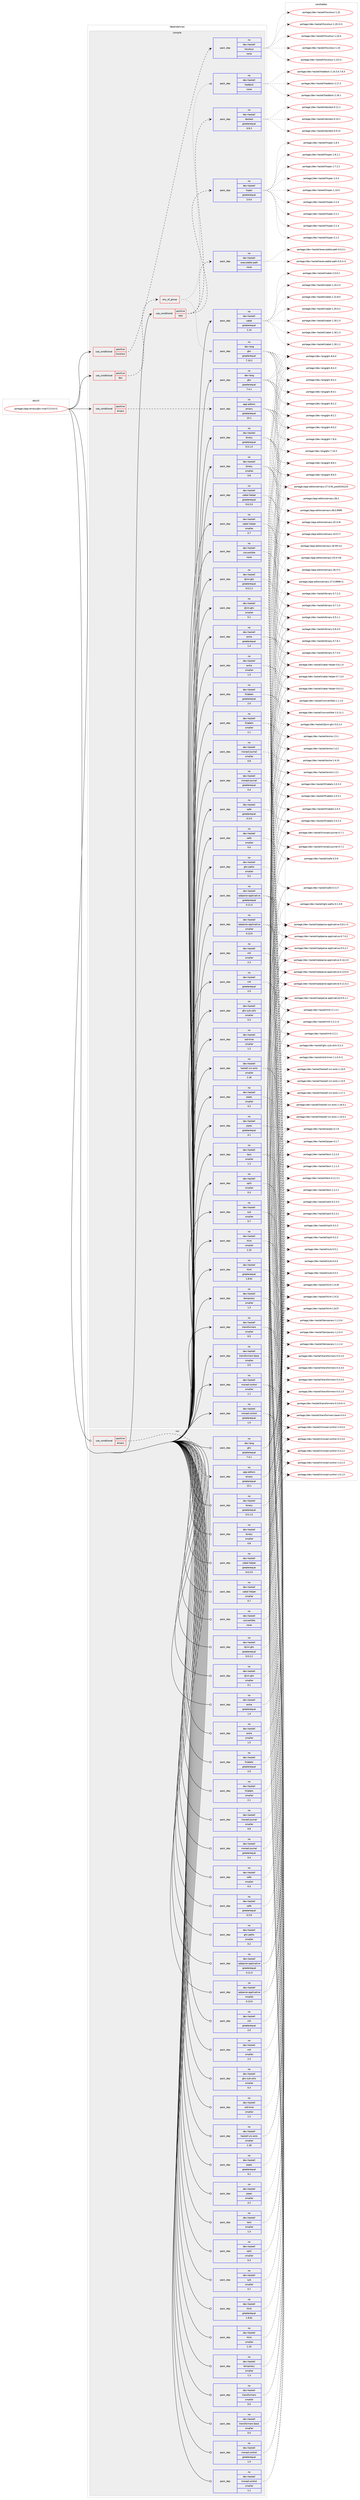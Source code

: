 digraph prolog {

# *************
# Graph options
# *************

newrank=true;
concentrate=true;
compound=true;
graph [rankdir=LR,fontname=Helvetica,fontsize=10,ranksep=1.5];#, ranksep=2.5, nodesep=0.2];
edge  [arrowhead=vee];
node  [fontname=Helvetica,fontsize=10];

# **********
# The ebuild
# **********

subgraph cluster_leftcol {
color=gray;
label=<<i>ebuild</i>>;
id [label="portage://app-emacs/ghc-mod-5.5.0.0-r1", color=red, width=4, href="../app-emacs/ghc-mod-5.5.0.0-r1.svg"];
}

# ****************
# The dependencies
# ****************

subgraph cluster_midcol {
color=gray;
label=<<i>dependencies</i>>;
subgraph cluster_compile {
fillcolor="#eeeeee";
style=filled;
label=<<i>compile</i>>;
subgraph cond149248 {
dependency633903 [label=<<TABLE BORDER="0" CELLBORDER="1" CELLSPACING="0" CELLPADDING="4"><TR><TD ROWSPAN="3" CELLPADDING="10">use_conditional</TD></TR><TR><TD>positive</TD></TR><TR><TD>doc</TD></TR></TABLE>>, shape=none, color=red];
subgraph any8121 {
dependency633904 [label=<<TABLE BORDER="0" CELLBORDER="1" CELLSPACING="0" CELLPADDING="4"><TR><TD CELLPADDING="10">any_of_group</TD></TR></TABLE>>, shape=none, color=red];subgraph pack476245 {
dependency633905 [label=<<TABLE BORDER="0" CELLBORDER="1" CELLSPACING="0" CELLPADDING="4" WIDTH="220"><TR><TD ROWSPAN="6" CELLPADDING="30">pack_dep</TD></TR><TR><TD WIDTH="110">no</TD></TR><TR><TD>dev-haskell</TD></TR><TR><TD>haddock</TD></TR><TR><TD>none</TD></TR><TR><TD></TD></TR></TABLE>>, shape=none, color=blue];
}
dependency633904:e -> dependency633905:w [weight=20,style="dotted",arrowhead="oinv"];
subgraph pack476246 {
dependency633906 [label=<<TABLE BORDER="0" CELLBORDER="1" CELLSPACING="0" CELLPADDING="4" WIDTH="220"><TR><TD ROWSPAN="6" CELLPADDING="30">pack_dep</TD></TR><TR><TD WIDTH="110">no</TD></TR><TR><TD>dev-lang</TD></TR><TR><TD>ghc</TD></TR><TR><TD>greaterequal</TD></TR><TR><TD>7.10.2</TD></TR></TABLE>>, shape=none, color=blue];
}
dependency633904:e -> dependency633906:w [weight=20,style="dotted",arrowhead="oinv"];
}
dependency633903:e -> dependency633904:w [weight=20,style="dashed",arrowhead="vee"];
}
id:e -> dependency633903:w [weight=20,style="solid",arrowhead="vee"];
subgraph cond149249 {
dependency633907 [label=<<TABLE BORDER="0" CELLBORDER="1" CELLSPACING="0" CELLPADDING="4"><TR><TD ROWSPAN="3" CELLPADDING="10">use_conditional</TD></TR><TR><TD>positive</TD></TR><TR><TD>emacs</TD></TR></TABLE>>, shape=none, color=red];
subgraph pack476247 {
dependency633908 [label=<<TABLE BORDER="0" CELLBORDER="1" CELLSPACING="0" CELLPADDING="4" WIDTH="220"><TR><TD ROWSPAN="6" CELLPADDING="30">pack_dep</TD></TR><TR><TD WIDTH="110">no</TD></TR><TR><TD>app-editors</TD></TR><TR><TD>emacs</TD></TR><TR><TD>greaterequal</TD></TR><TR><TD>23.1</TD></TR></TABLE>>, shape=none, color=blue];
}
dependency633907:e -> dependency633908:w [weight=20,style="dashed",arrowhead="vee"];
}
id:e -> dependency633907:w [weight=20,style="solid",arrowhead="vee"];
subgraph cond149250 {
dependency633909 [label=<<TABLE BORDER="0" CELLBORDER="1" CELLSPACING="0" CELLPADDING="4"><TR><TD ROWSPAN="3" CELLPADDING="10">use_conditional</TD></TR><TR><TD>positive</TD></TR><TR><TD>hscolour</TD></TR></TABLE>>, shape=none, color=red];
subgraph pack476248 {
dependency633910 [label=<<TABLE BORDER="0" CELLBORDER="1" CELLSPACING="0" CELLPADDING="4" WIDTH="220"><TR><TD ROWSPAN="6" CELLPADDING="30">pack_dep</TD></TR><TR><TD WIDTH="110">no</TD></TR><TR><TD>dev-haskell</TD></TR><TR><TD>hscolour</TD></TR><TR><TD>none</TD></TR><TR><TD></TD></TR></TABLE>>, shape=none, color=blue];
}
dependency633909:e -> dependency633910:w [weight=20,style="dashed",arrowhead="vee"];
}
id:e -> dependency633909:w [weight=20,style="solid",arrowhead="vee"];
subgraph cond149251 {
dependency633911 [label=<<TABLE BORDER="0" CELLBORDER="1" CELLSPACING="0" CELLPADDING="4"><TR><TD ROWSPAN="3" CELLPADDING="10">use_conditional</TD></TR><TR><TD>positive</TD></TR><TR><TD>test</TD></TR></TABLE>>, shape=none, color=red];
subgraph pack476249 {
dependency633912 [label=<<TABLE BORDER="0" CELLBORDER="1" CELLSPACING="0" CELLPADDING="4" WIDTH="220"><TR><TD ROWSPAN="6" CELLPADDING="30">pack_dep</TD></TR><TR><TD WIDTH="110">no</TD></TR><TR><TD>dev-haskell</TD></TR><TR><TD>doctest</TD></TR><TR><TD>greaterequal</TD></TR><TR><TD>0.9.3</TD></TR></TABLE>>, shape=none, color=blue];
}
dependency633911:e -> dependency633912:w [weight=20,style="dashed",arrowhead="vee"];
subgraph pack476250 {
dependency633913 [label=<<TABLE BORDER="0" CELLBORDER="1" CELLSPACING="0" CELLPADDING="4" WIDTH="220"><TR><TD ROWSPAN="6" CELLPADDING="30">pack_dep</TD></TR><TR><TD WIDTH="110">no</TD></TR><TR><TD>dev-haskell</TD></TR><TR><TD>executable-path</TD></TR><TR><TD>none</TD></TR><TR><TD></TD></TR></TABLE>>, shape=none, color=blue];
}
dependency633911:e -> dependency633913:w [weight=20,style="dashed",arrowhead="vee"];
subgraph pack476251 {
dependency633914 [label=<<TABLE BORDER="0" CELLBORDER="1" CELLSPACING="0" CELLPADDING="4" WIDTH="220"><TR><TD ROWSPAN="6" CELLPADDING="30">pack_dep</TD></TR><TR><TD WIDTH="110">no</TD></TR><TR><TD>dev-haskell</TD></TR><TR><TD>hspec</TD></TR><TR><TD>greaterequal</TD></TR><TR><TD>2.0.0</TD></TR></TABLE>>, shape=none, color=blue];
}
dependency633911:e -> dependency633914:w [weight=20,style="dashed",arrowhead="vee"];
}
id:e -> dependency633911:w [weight=20,style="solid",arrowhead="vee"];
subgraph pack476252 {
dependency633915 [label=<<TABLE BORDER="0" CELLBORDER="1" CELLSPACING="0" CELLPADDING="4" WIDTH="220"><TR><TD ROWSPAN="6" CELLPADDING="30">pack_dep</TD></TR><TR><TD WIDTH="110">no</TD></TR><TR><TD>dev-haskell</TD></TR><TR><TD>binary</TD></TR><TR><TD>greaterequal</TD></TR><TR><TD>0.5.1.0</TD></TR></TABLE>>, shape=none, color=blue];
}
id:e -> dependency633915:w [weight=20,style="solid",arrowhead="vee"];
subgraph pack476253 {
dependency633916 [label=<<TABLE BORDER="0" CELLBORDER="1" CELLSPACING="0" CELLPADDING="4" WIDTH="220"><TR><TD ROWSPAN="6" CELLPADDING="30">pack_dep</TD></TR><TR><TD WIDTH="110">no</TD></TR><TR><TD>dev-haskell</TD></TR><TR><TD>binary</TD></TR><TR><TD>smaller</TD></TR><TR><TD>0.8</TD></TR></TABLE>>, shape=none, color=blue];
}
id:e -> dependency633916:w [weight=20,style="solid",arrowhead="vee"];
subgraph pack476254 {
dependency633917 [label=<<TABLE BORDER="0" CELLBORDER="1" CELLSPACING="0" CELLPADDING="4" WIDTH="220"><TR><TD ROWSPAN="6" CELLPADDING="30">pack_dep</TD></TR><TR><TD WIDTH="110">no</TD></TR><TR><TD>dev-haskell</TD></TR><TR><TD>cabal</TD></TR><TR><TD>greaterequal</TD></TR><TR><TD>1.14</TD></TR></TABLE>>, shape=none, color=blue];
}
id:e -> dependency633917:w [weight=20,style="solid",arrowhead="vee"];
subgraph pack476255 {
dependency633918 [label=<<TABLE BORDER="0" CELLBORDER="1" CELLSPACING="0" CELLPADDING="4" WIDTH="220"><TR><TD ROWSPAN="6" CELLPADDING="30">pack_dep</TD></TR><TR><TD WIDTH="110">no</TD></TR><TR><TD>dev-haskell</TD></TR><TR><TD>cabal-helper</TD></TR><TR><TD>greaterequal</TD></TR><TR><TD>0.6.3.0</TD></TR></TABLE>>, shape=none, color=blue];
}
id:e -> dependency633918:w [weight=20,style="solid",arrowhead="vee"];
subgraph pack476256 {
dependency633919 [label=<<TABLE BORDER="0" CELLBORDER="1" CELLSPACING="0" CELLPADDING="4" WIDTH="220"><TR><TD ROWSPAN="6" CELLPADDING="30">pack_dep</TD></TR><TR><TD WIDTH="110">no</TD></TR><TR><TD>dev-haskell</TD></TR><TR><TD>cabal-helper</TD></TR><TR><TD>smaller</TD></TR><TR><TD>0.7</TD></TR></TABLE>>, shape=none, color=blue];
}
id:e -> dependency633919:w [weight=20,style="solid",arrowhead="vee"];
subgraph pack476257 {
dependency633920 [label=<<TABLE BORDER="0" CELLBORDER="1" CELLSPACING="0" CELLPADDING="4" WIDTH="220"><TR><TD ROWSPAN="6" CELLPADDING="30">pack_dep</TD></TR><TR><TD WIDTH="110">no</TD></TR><TR><TD>dev-haskell</TD></TR><TR><TD>convertible</TD></TR><TR><TD>none</TD></TR><TR><TD></TD></TR></TABLE>>, shape=none, color=blue];
}
id:e -> dependency633920:w [weight=20,style="solid",arrowhead="vee"];
subgraph pack476258 {
dependency633921 [label=<<TABLE BORDER="0" CELLBORDER="1" CELLSPACING="0" CELLPADDING="4" WIDTH="220"><TR><TD ROWSPAN="6" CELLPADDING="30">pack_dep</TD></TR><TR><TD WIDTH="110">no</TD></TR><TR><TD>dev-haskell</TD></TR><TR><TD>djinn-ghc</TD></TR><TR><TD>greaterequal</TD></TR><TR><TD>0.0.2.2</TD></TR></TABLE>>, shape=none, color=blue];
}
id:e -> dependency633921:w [weight=20,style="solid",arrowhead="vee"];
subgraph pack476259 {
dependency633922 [label=<<TABLE BORDER="0" CELLBORDER="1" CELLSPACING="0" CELLPADDING="4" WIDTH="220"><TR><TD ROWSPAN="6" CELLPADDING="30">pack_dep</TD></TR><TR><TD WIDTH="110">no</TD></TR><TR><TD>dev-haskell</TD></TR><TR><TD>djinn-ghc</TD></TR><TR><TD>smaller</TD></TR><TR><TD>0.1</TD></TR></TABLE>>, shape=none, color=blue];
}
id:e -> dependency633922:w [weight=20,style="solid",arrowhead="vee"];
subgraph pack476260 {
dependency633923 [label=<<TABLE BORDER="0" CELLBORDER="1" CELLSPACING="0" CELLPADDING="4" WIDTH="220"><TR><TD ROWSPAN="6" CELLPADDING="30">pack_dep</TD></TR><TR><TD WIDTH="110">no</TD></TR><TR><TD>dev-haskell</TD></TR><TR><TD>extra</TD></TR><TR><TD>greaterequal</TD></TR><TR><TD>1.4</TD></TR></TABLE>>, shape=none, color=blue];
}
id:e -> dependency633923:w [weight=20,style="solid",arrowhead="vee"];
subgraph pack476261 {
dependency633924 [label=<<TABLE BORDER="0" CELLBORDER="1" CELLSPACING="0" CELLPADDING="4" WIDTH="220"><TR><TD ROWSPAN="6" CELLPADDING="30">pack_dep</TD></TR><TR><TD WIDTH="110">no</TD></TR><TR><TD>dev-haskell</TD></TR><TR><TD>extra</TD></TR><TR><TD>smaller</TD></TR><TR><TD>1.5</TD></TR></TABLE>>, shape=none, color=blue];
}
id:e -> dependency633924:w [weight=20,style="solid",arrowhead="vee"];
subgraph pack476262 {
dependency633925 [label=<<TABLE BORDER="0" CELLBORDER="1" CELLSPACING="0" CELLPADDING="4" WIDTH="220"><TR><TD ROWSPAN="6" CELLPADDING="30">pack_dep</TD></TR><TR><TD WIDTH="110">no</TD></TR><TR><TD>dev-haskell</TD></TR><TR><TD>fclabels</TD></TR><TR><TD>greaterequal</TD></TR><TR><TD>2.0</TD></TR></TABLE>>, shape=none, color=blue];
}
id:e -> dependency633925:w [weight=20,style="solid",arrowhead="vee"];
subgraph pack476263 {
dependency633926 [label=<<TABLE BORDER="0" CELLBORDER="1" CELLSPACING="0" CELLPADDING="4" WIDTH="220"><TR><TD ROWSPAN="6" CELLPADDING="30">pack_dep</TD></TR><TR><TD WIDTH="110">no</TD></TR><TR><TD>dev-haskell</TD></TR><TR><TD>fclabels</TD></TR><TR><TD>smaller</TD></TR><TR><TD>2.1</TD></TR></TABLE>>, shape=none, color=blue];
}
id:e -> dependency633926:w [weight=20,style="solid",arrowhead="vee"];
subgraph pack476264 {
dependency633927 [label=<<TABLE BORDER="0" CELLBORDER="1" CELLSPACING="0" CELLPADDING="4" WIDTH="220"><TR><TD ROWSPAN="6" CELLPADDING="30">pack_dep</TD></TR><TR><TD WIDTH="110">no</TD></TR><TR><TD>dev-haskell</TD></TR><TR><TD>ghc-paths</TD></TR><TR><TD>smaller</TD></TR><TR><TD>0.2</TD></TR></TABLE>>, shape=none, color=blue];
}
id:e -> dependency633927:w [weight=20,style="solid",arrowhead="vee"];
subgraph pack476265 {
dependency633928 [label=<<TABLE BORDER="0" CELLBORDER="1" CELLSPACING="0" CELLPADDING="4" WIDTH="220"><TR><TD ROWSPAN="6" CELLPADDING="30">pack_dep</TD></TR><TR><TD WIDTH="110">no</TD></TR><TR><TD>dev-haskell</TD></TR><TR><TD>ghc-syb-utils</TD></TR><TR><TD>smaller</TD></TR><TR><TD>0.3</TD></TR></TABLE>>, shape=none, color=blue];
}
id:e -> dependency633928:w [weight=20,style="solid",arrowhead="vee"];
subgraph pack476266 {
dependency633929 [label=<<TABLE BORDER="0" CELLBORDER="1" CELLSPACING="0" CELLPADDING="4" WIDTH="220"><TR><TD ROWSPAN="6" CELLPADDING="30">pack_dep</TD></TR><TR><TD WIDTH="110">no</TD></TR><TR><TD>dev-haskell</TD></TR><TR><TD>haskell-src-exts</TD></TR><TR><TD>smaller</TD></TR><TR><TD>1.18</TD></TR></TABLE>>, shape=none, color=blue];
}
id:e -> dependency633929:w [weight=20,style="solid",arrowhead="vee"];
subgraph pack476267 {
dependency633930 [label=<<TABLE BORDER="0" CELLBORDER="1" CELLSPACING="0" CELLPADDING="4" WIDTH="220"><TR><TD ROWSPAN="6" CELLPADDING="30">pack_dep</TD></TR><TR><TD WIDTH="110">no</TD></TR><TR><TD>dev-haskell</TD></TR><TR><TD>hlint</TD></TR><TR><TD>greaterequal</TD></TR><TR><TD>1.8.61</TD></TR></TABLE>>, shape=none, color=blue];
}
id:e -> dependency633930:w [weight=20,style="solid",arrowhead="vee"];
subgraph pack476268 {
dependency633931 [label=<<TABLE BORDER="0" CELLBORDER="1" CELLSPACING="0" CELLPADDING="4" WIDTH="220"><TR><TD ROWSPAN="6" CELLPADDING="30">pack_dep</TD></TR><TR><TD WIDTH="110">no</TD></TR><TR><TD>dev-haskell</TD></TR><TR><TD>hlint</TD></TR><TR><TD>smaller</TD></TR><TR><TD>1.10</TD></TR></TABLE>>, shape=none, color=blue];
}
id:e -> dependency633931:w [weight=20,style="solid",arrowhead="vee"];
subgraph pack476269 {
dependency633932 [label=<<TABLE BORDER="0" CELLBORDER="1" CELLSPACING="0" CELLPADDING="4" WIDTH="220"><TR><TD ROWSPAN="6" CELLPADDING="30">pack_dep</TD></TR><TR><TD WIDTH="110">no</TD></TR><TR><TD>dev-haskell</TD></TR><TR><TD>monad-control</TD></TR><TR><TD>greaterequal</TD></TR><TR><TD>1.0</TD></TR></TABLE>>, shape=none, color=blue];
}
id:e -> dependency633932:w [weight=20,style="solid",arrowhead="vee"];
subgraph pack476270 {
dependency633933 [label=<<TABLE BORDER="0" CELLBORDER="1" CELLSPACING="0" CELLPADDING="4" WIDTH="220"><TR><TD ROWSPAN="6" CELLPADDING="30">pack_dep</TD></TR><TR><TD WIDTH="110">no</TD></TR><TR><TD>dev-haskell</TD></TR><TR><TD>monad-control</TD></TR><TR><TD>smaller</TD></TR><TR><TD>1.1</TD></TR></TABLE>>, shape=none, color=blue];
}
id:e -> dependency633933:w [weight=20,style="solid",arrowhead="vee"];
subgraph pack476271 {
dependency633934 [label=<<TABLE BORDER="0" CELLBORDER="1" CELLSPACING="0" CELLPADDING="4" WIDTH="220"><TR><TD ROWSPAN="6" CELLPADDING="30">pack_dep</TD></TR><TR><TD WIDTH="110">no</TD></TR><TR><TD>dev-haskell</TD></TR><TR><TD>monad-journal</TD></TR><TR><TD>greaterequal</TD></TR><TR><TD>0.4</TD></TR></TABLE>>, shape=none, color=blue];
}
id:e -> dependency633934:w [weight=20,style="solid",arrowhead="vee"];
subgraph pack476272 {
dependency633935 [label=<<TABLE BORDER="0" CELLBORDER="1" CELLSPACING="0" CELLPADDING="4" WIDTH="220"><TR><TD ROWSPAN="6" CELLPADDING="30">pack_dep</TD></TR><TR><TD WIDTH="110">no</TD></TR><TR><TD>dev-haskell</TD></TR><TR><TD>monad-journal</TD></TR><TR><TD>smaller</TD></TR><TR><TD>0.8</TD></TR></TABLE>>, shape=none, color=blue];
}
id:e -> dependency633935:w [weight=20,style="solid",arrowhead="vee"];
subgraph pack476273 {
dependency633936 [label=<<TABLE BORDER="0" CELLBORDER="1" CELLSPACING="0" CELLPADDING="4" WIDTH="220"><TR><TD ROWSPAN="6" CELLPADDING="30">pack_dep</TD></TR><TR><TD WIDTH="110">no</TD></TR><TR><TD>dev-haskell</TD></TR><TR><TD>mtl</TD></TR><TR><TD>greaterequal</TD></TR><TR><TD>2.0</TD></TR></TABLE>>, shape=none, color=blue];
}
id:e -> dependency633936:w [weight=20,style="solid",arrowhead="vee"];
subgraph pack476274 {
dependency633937 [label=<<TABLE BORDER="0" CELLBORDER="1" CELLSPACING="0" CELLPADDING="4" WIDTH="220"><TR><TD ROWSPAN="6" CELLPADDING="30">pack_dep</TD></TR><TR><TD WIDTH="110">no</TD></TR><TR><TD>dev-haskell</TD></TR><TR><TD>mtl</TD></TR><TR><TD>smaller</TD></TR><TR><TD>2.3</TD></TR></TABLE>>, shape=none, color=blue];
}
id:e -> dependency633937:w [weight=20,style="solid",arrowhead="vee"];
subgraph pack476275 {
dependency633938 [label=<<TABLE BORDER="0" CELLBORDER="1" CELLSPACING="0" CELLPADDING="4" WIDTH="220"><TR><TD ROWSPAN="6" CELLPADDING="30">pack_dep</TD></TR><TR><TD WIDTH="110">no</TD></TR><TR><TD>dev-haskell</TD></TR><TR><TD>old-time</TD></TR><TR><TD>smaller</TD></TR><TR><TD>1.2</TD></TR></TABLE>>, shape=none, color=blue];
}
id:e -> dependency633938:w [weight=20,style="solid",arrowhead="vee"];
subgraph pack476276 {
dependency633939 [label=<<TABLE BORDER="0" CELLBORDER="1" CELLSPACING="0" CELLPADDING="4" WIDTH="220"><TR><TD ROWSPAN="6" CELLPADDING="30">pack_dep</TD></TR><TR><TD WIDTH="110">no</TD></TR><TR><TD>dev-haskell</TD></TR><TR><TD>optparse-applicative</TD></TR><TR><TD>greaterequal</TD></TR><TR><TD>0.11.0</TD></TR></TABLE>>, shape=none, color=blue];
}
id:e -> dependency633939:w [weight=20,style="solid",arrowhead="vee"];
subgraph pack476277 {
dependency633940 [label=<<TABLE BORDER="0" CELLBORDER="1" CELLSPACING="0" CELLPADDING="4" WIDTH="220"><TR><TD ROWSPAN="6" CELLPADDING="30">pack_dep</TD></TR><TR><TD WIDTH="110">no</TD></TR><TR><TD>dev-haskell</TD></TR><TR><TD>optparse-applicative</TD></TR><TR><TD>smaller</TD></TR><TR><TD>0.13.0</TD></TR></TABLE>>, shape=none, color=blue];
}
id:e -> dependency633940:w [weight=20,style="solid",arrowhead="vee"];
subgraph pack476278 {
dependency633941 [label=<<TABLE BORDER="0" CELLBORDER="1" CELLSPACING="0" CELLPADDING="4" WIDTH="220"><TR><TD ROWSPAN="6" CELLPADDING="30">pack_dep</TD></TR><TR><TD WIDTH="110">no</TD></TR><TR><TD>dev-haskell</TD></TR><TR><TD>pipes</TD></TR><TR><TD>greaterequal</TD></TR><TR><TD>4.1</TD></TR></TABLE>>, shape=none, color=blue];
}
id:e -> dependency633941:w [weight=20,style="solid",arrowhead="vee"];
subgraph pack476279 {
dependency633942 [label=<<TABLE BORDER="0" CELLBORDER="1" CELLSPACING="0" CELLPADDING="4" WIDTH="220"><TR><TD ROWSPAN="6" CELLPADDING="30">pack_dep</TD></TR><TR><TD WIDTH="110">no</TD></TR><TR><TD>dev-haskell</TD></TR><TR><TD>pipes</TD></TR><TR><TD>smaller</TD></TR><TR><TD>4.2</TD></TR></TABLE>>, shape=none, color=blue];
}
id:e -> dependency633942:w [weight=20,style="solid",arrowhead="vee"];
subgraph pack476280 {
dependency633943 [label=<<TABLE BORDER="0" CELLBORDER="1" CELLSPACING="0" CELLPADDING="4" WIDTH="220"><TR><TD ROWSPAN="6" CELLPADDING="30">pack_dep</TD></TR><TR><TD WIDTH="110">no</TD></TR><TR><TD>dev-haskell</TD></TR><TR><TD>safe</TD></TR><TR><TD>greaterequal</TD></TR><TR><TD>0.3.9</TD></TR></TABLE>>, shape=none, color=blue];
}
id:e -> dependency633943:w [weight=20,style="solid",arrowhead="vee"];
subgraph pack476281 {
dependency633944 [label=<<TABLE BORDER="0" CELLBORDER="1" CELLSPACING="0" CELLPADDING="4" WIDTH="220"><TR><TD ROWSPAN="6" CELLPADDING="30">pack_dep</TD></TR><TR><TD WIDTH="110">no</TD></TR><TR><TD>dev-haskell</TD></TR><TR><TD>safe</TD></TR><TR><TD>smaller</TD></TR><TR><TD>0.4</TD></TR></TABLE>>, shape=none, color=blue];
}
id:e -> dependency633944:w [weight=20,style="solid",arrowhead="vee"];
subgraph pack476282 {
dependency633945 [label=<<TABLE BORDER="0" CELLBORDER="1" CELLSPACING="0" CELLPADDING="4" WIDTH="220"><TR><TD ROWSPAN="6" CELLPADDING="30">pack_dep</TD></TR><TR><TD WIDTH="110">no</TD></TR><TR><TD>dev-haskell</TD></TR><TR><TD>split</TD></TR><TR><TD>smaller</TD></TR><TR><TD>0.3</TD></TR></TABLE>>, shape=none, color=blue];
}
id:e -> dependency633945:w [weight=20,style="solid",arrowhead="vee"];
subgraph pack476283 {
dependency633946 [label=<<TABLE BORDER="0" CELLBORDER="1" CELLSPACING="0" CELLPADDING="4" WIDTH="220"><TR><TD ROWSPAN="6" CELLPADDING="30">pack_dep</TD></TR><TR><TD WIDTH="110">no</TD></TR><TR><TD>dev-haskell</TD></TR><TR><TD>syb</TD></TR><TR><TD>smaller</TD></TR><TR><TD>0.7</TD></TR></TABLE>>, shape=none, color=blue];
}
id:e -> dependency633946:w [weight=20,style="solid",arrowhead="vee"];
subgraph pack476284 {
dependency633947 [label=<<TABLE BORDER="0" CELLBORDER="1" CELLSPACING="0" CELLPADDING="4" WIDTH="220"><TR><TD ROWSPAN="6" CELLPADDING="30">pack_dep</TD></TR><TR><TD WIDTH="110">no</TD></TR><TR><TD>dev-haskell</TD></TR><TR><TD>temporary</TD></TR><TR><TD>smaller</TD></TR><TR><TD>1.3</TD></TR></TABLE>>, shape=none, color=blue];
}
id:e -> dependency633947:w [weight=20,style="solid",arrowhead="vee"];
subgraph pack476285 {
dependency633948 [label=<<TABLE BORDER="0" CELLBORDER="1" CELLSPACING="0" CELLPADDING="4" WIDTH="220"><TR><TD ROWSPAN="6" CELLPADDING="30">pack_dep</TD></TR><TR><TD WIDTH="110">no</TD></TR><TR><TD>dev-haskell</TD></TR><TR><TD>text</TD></TR><TR><TD>smaller</TD></TR><TR><TD>1.3</TD></TR></TABLE>>, shape=none, color=blue];
}
id:e -> dependency633948:w [weight=20,style="solid",arrowhead="vee"];
subgraph pack476286 {
dependency633949 [label=<<TABLE BORDER="0" CELLBORDER="1" CELLSPACING="0" CELLPADDING="4" WIDTH="220"><TR><TD ROWSPAN="6" CELLPADDING="30">pack_dep</TD></TR><TR><TD WIDTH="110">no</TD></TR><TR><TD>dev-haskell</TD></TR><TR><TD>transformers</TD></TR><TR><TD>smaller</TD></TR><TR><TD>0.5</TD></TR></TABLE>>, shape=none, color=blue];
}
id:e -> dependency633949:w [weight=20,style="solid",arrowhead="vee"];
subgraph pack476287 {
dependency633950 [label=<<TABLE BORDER="0" CELLBORDER="1" CELLSPACING="0" CELLPADDING="4" WIDTH="220"><TR><TD ROWSPAN="6" CELLPADDING="30">pack_dep</TD></TR><TR><TD WIDTH="110">no</TD></TR><TR><TD>dev-haskell</TD></TR><TR><TD>transformers-base</TD></TR><TR><TD>smaller</TD></TR><TR><TD>0.5</TD></TR></TABLE>>, shape=none, color=blue];
}
id:e -> dependency633950:w [weight=20,style="solid",arrowhead="vee"];
subgraph pack476288 {
dependency633951 [label=<<TABLE BORDER="0" CELLBORDER="1" CELLSPACING="0" CELLPADDING="4" WIDTH="220"><TR><TD ROWSPAN="6" CELLPADDING="30">pack_dep</TD></TR><TR><TD WIDTH="110">no</TD></TR><TR><TD>dev-lang</TD></TR><TR><TD>ghc</TD></TR><TR><TD>greaterequal</TD></TR><TR><TD>7.4.1</TD></TR></TABLE>>, shape=none, color=blue];
}
id:e -> dependency633951:w [weight=20,style="solid",arrowhead="vee"];
}
subgraph cluster_compileandrun {
fillcolor="#eeeeee";
style=filled;
label=<<i>compile and run</i>>;
}
subgraph cluster_run {
fillcolor="#eeeeee";
style=filled;
label=<<i>run</i>>;
subgraph cond149252 {
dependency633952 [label=<<TABLE BORDER="0" CELLBORDER="1" CELLSPACING="0" CELLPADDING="4"><TR><TD ROWSPAN="3" CELLPADDING="10">use_conditional</TD></TR><TR><TD>positive</TD></TR><TR><TD>emacs</TD></TR></TABLE>>, shape=none, color=red];
subgraph pack476289 {
dependency633953 [label=<<TABLE BORDER="0" CELLBORDER="1" CELLSPACING="0" CELLPADDING="4" WIDTH="220"><TR><TD ROWSPAN="6" CELLPADDING="30">pack_dep</TD></TR><TR><TD WIDTH="110">no</TD></TR><TR><TD>app-editors</TD></TR><TR><TD>emacs</TD></TR><TR><TD>greaterequal</TD></TR><TR><TD>23.1</TD></TR></TABLE>>, shape=none, color=blue];
}
dependency633952:e -> dependency633953:w [weight=20,style="dashed",arrowhead="vee"];
}
id:e -> dependency633952:w [weight=20,style="solid",arrowhead="odot"];
subgraph pack476290 {
dependency633954 [label=<<TABLE BORDER="0" CELLBORDER="1" CELLSPACING="0" CELLPADDING="4" WIDTH="220"><TR><TD ROWSPAN="6" CELLPADDING="30">pack_dep</TD></TR><TR><TD WIDTH="110">no</TD></TR><TR><TD>dev-haskell</TD></TR><TR><TD>binary</TD></TR><TR><TD>greaterequal</TD></TR><TR><TD>0.5.1.0</TD></TR></TABLE>>, shape=none, color=blue];
}
id:e -> dependency633954:w [weight=20,style="solid",arrowhead="odot"];
subgraph pack476291 {
dependency633955 [label=<<TABLE BORDER="0" CELLBORDER="1" CELLSPACING="0" CELLPADDING="4" WIDTH="220"><TR><TD ROWSPAN="6" CELLPADDING="30">pack_dep</TD></TR><TR><TD WIDTH="110">no</TD></TR><TR><TD>dev-haskell</TD></TR><TR><TD>binary</TD></TR><TR><TD>smaller</TD></TR><TR><TD>0.8</TD></TR></TABLE>>, shape=none, color=blue];
}
id:e -> dependency633955:w [weight=20,style="solid",arrowhead="odot"];
subgraph pack476292 {
dependency633956 [label=<<TABLE BORDER="0" CELLBORDER="1" CELLSPACING="0" CELLPADDING="4" WIDTH="220"><TR><TD ROWSPAN="6" CELLPADDING="30">pack_dep</TD></TR><TR><TD WIDTH="110">no</TD></TR><TR><TD>dev-haskell</TD></TR><TR><TD>cabal-helper</TD></TR><TR><TD>greaterequal</TD></TR><TR><TD>0.6.3.0</TD></TR></TABLE>>, shape=none, color=blue];
}
id:e -> dependency633956:w [weight=20,style="solid",arrowhead="odot"];
subgraph pack476293 {
dependency633957 [label=<<TABLE BORDER="0" CELLBORDER="1" CELLSPACING="0" CELLPADDING="4" WIDTH="220"><TR><TD ROWSPAN="6" CELLPADDING="30">pack_dep</TD></TR><TR><TD WIDTH="110">no</TD></TR><TR><TD>dev-haskell</TD></TR><TR><TD>cabal-helper</TD></TR><TR><TD>smaller</TD></TR><TR><TD>0.7</TD></TR></TABLE>>, shape=none, color=blue];
}
id:e -> dependency633957:w [weight=20,style="solid",arrowhead="odot"];
subgraph pack476294 {
dependency633958 [label=<<TABLE BORDER="0" CELLBORDER="1" CELLSPACING="0" CELLPADDING="4" WIDTH="220"><TR><TD ROWSPAN="6" CELLPADDING="30">pack_dep</TD></TR><TR><TD WIDTH="110">no</TD></TR><TR><TD>dev-haskell</TD></TR><TR><TD>convertible</TD></TR><TR><TD>none</TD></TR><TR><TD></TD></TR></TABLE>>, shape=none, color=blue];
}
id:e -> dependency633958:w [weight=20,style="solid",arrowhead="odot"];
subgraph pack476295 {
dependency633959 [label=<<TABLE BORDER="0" CELLBORDER="1" CELLSPACING="0" CELLPADDING="4" WIDTH="220"><TR><TD ROWSPAN="6" CELLPADDING="30">pack_dep</TD></TR><TR><TD WIDTH="110">no</TD></TR><TR><TD>dev-haskell</TD></TR><TR><TD>djinn-ghc</TD></TR><TR><TD>greaterequal</TD></TR><TR><TD>0.0.2.2</TD></TR></TABLE>>, shape=none, color=blue];
}
id:e -> dependency633959:w [weight=20,style="solid",arrowhead="odot"];
subgraph pack476296 {
dependency633960 [label=<<TABLE BORDER="0" CELLBORDER="1" CELLSPACING="0" CELLPADDING="4" WIDTH="220"><TR><TD ROWSPAN="6" CELLPADDING="30">pack_dep</TD></TR><TR><TD WIDTH="110">no</TD></TR><TR><TD>dev-haskell</TD></TR><TR><TD>djinn-ghc</TD></TR><TR><TD>smaller</TD></TR><TR><TD>0.1</TD></TR></TABLE>>, shape=none, color=blue];
}
id:e -> dependency633960:w [weight=20,style="solid",arrowhead="odot"];
subgraph pack476297 {
dependency633961 [label=<<TABLE BORDER="0" CELLBORDER="1" CELLSPACING="0" CELLPADDING="4" WIDTH="220"><TR><TD ROWSPAN="6" CELLPADDING="30">pack_dep</TD></TR><TR><TD WIDTH="110">no</TD></TR><TR><TD>dev-haskell</TD></TR><TR><TD>extra</TD></TR><TR><TD>greaterequal</TD></TR><TR><TD>1.4</TD></TR></TABLE>>, shape=none, color=blue];
}
id:e -> dependency633961:w [weight=20,style="solid",arrowhead="odot"];
subgraph pack476298 {
dependency633962 [label=<<TABLE BORDER="0" CELLBORDER="1" CELLSPACING="0" CELLPADDING="4" WIDTH="220"><TR><TD ROWSPAN="6" CELLPADDING="30">pack_dep</TD></TR><TR><TD WIDTH="110">no</TD></TR><TR><TD>dev-haskell</TD></TR><TR><TD>extra</TD></TR><TR><TD>smaller</TD></TR><TR><TD>1.5</TD></TR></TABLE>>, shape=none, color=blue];
}
id:e -> dependency633962:w [weight=20,style="solid",arrowhead="odot"];
subgraph pack476299 {
dependency633963 [label=<<TABLE BORDER="0" CELLBORDER="1" CELLSPACING="0" CELLPADDING="4" WIDTH="220"><TR><TD ROWSPAN="6" CELLPADDING="30">pack_dep</TD></TR><TR><TD WIDTH="110">no</TD></TR><TR><TD>dev-haskell</TD></TR><TR><TD>fclabels</TD></TR><TR><TD>greaterequal</TD></TR><TR><TD>2.0</TD></TR></TABLE>>, shape=none, color=blue];
}
id:e -> dependency633963:w [weight=20,style="solid",arrowhead="odot"];
subgraph pack476300 {
dependency633964 [label=<<TABLE BORDER="0" CELLBORDER="1" CELLSPACING="0" CELLPADDING="4" WIDTH="220"><TR><TD ROWSPAN="6" CELLPADDING="30">pack_dep</TD></TR><TR><TD WIDTH="110">no</TD></TR><TR><TD>dev-haskell</TD></TR><TR><TD>fclabels</TD></TR><TR><TD>smaller</TD></TR><TR><TD>2.1</TD></TR></TABLE>>, shape=none, color=blue];
}
id:e -> dependency633964:w [weight=20,style="solid",arrowhead="odot"];
subgraph pack476301 {
dependency633965 [label=<<TABLE BORDER="0" CELLBORDER="1" CELLSPACING="0" CELLPADDING="4" WIDTH="220"><TR><TD ROWSPAN="6" CELLPADDING="30">pack_dep</TD></TR><TR><TD WIDTH="110">no</TD></TR><TR><TD>dev-haskell</TD></TR><TR><TD>ghc-paths</TD></TR><TR><TD>smaller</TD></TR><TR><TD>0.2</TD></TR></TABLE>>, shape=none, color=blue];
}
id:e -> dependency633965:w [weight=20,style="solid",arrowhead="odot"];
subgraph pack476302 {
dependency633966 [label=<<TABLE BORDER="0" CELLBORDER="1" CELLSPACING="0" CELLPADDING="4" WIDTH="220"><TR><TD ROWSPAN="6" CELLPADDING="30">pack_dep</TD></TR><TR><TD WIDTH="110">no</TD></TR><TR><TD>dev-haskell</TD></TR><TR><TD>ghc-syb-utils</TD></TR><TR><TD>smaller</TD></TR><TR><TD>0.3</TD></TR></TABLE>>, shape=none, color=blue];
}
id:e -> dependency633966:w [weight=20,style="solid",arrowhead="odot"];
subgraph pack476303 {
dependency633967 [label=<<TABLE BORDER="0" CELLBORDER="1" CELLSPACING="0" CELLPADDING="4" WIDTH="220"><TR><TD ROWSPAN="6" CELLPADDING="30">pack_dep</TD></TR><TR><TD WIDTH="110">no</TD></TR><TR><TD>dev-haskell</TD></TR><TR><TD>haskell-src-exts</TD></TR><TR><TD>smaller</TD></TR><TR><TD>1.18</TD></TR></TABLE>>, shape=none, color=blue];
}
id:e -> dependency633967:w [weight=20,style="solid",arrowhead="odot"];
subgraph pack476304 {
dependency633968 [label=<<TABLE BORDER="0" CELLBORDER="1" CELLSPACING="0" CELLPADDING="4" WIDTH="220"><TR><TD ROWSPAN="6" CELLPADDING="30">pack_dep</TD></TR><TR><TD WIDTH="110">no</TD></TR><TR><TD>dev-haskell</TD></TR><TR><TD>hlint</TD></TR><TR><TD>greaterequal</TD></TR><TR><TD>1.8.61</TD></TR></TABLE>>, shape=none, color=blue];
}
id:e -> dependency633968:w [weight=20,style="solid",arrowhead="odot"];
subgraph pack476305 {
dependency633969 [label=<<TABLE BORDER="0" CELLBORDER="1" CELLSPACING="0" CELLPADDING="4" WIDTH="220"><TR><TD ROWSPAN="6" CELLPADDING="30">pack_dep</TD></TR><TR><TD WIDTH="110">no</TD></TR><TR><TD>dev-haskell</TD></TR><TR><TD>hlint</TD></TR><TR><TD>smaller</TD></TR><TR><TD>1.10</TD></TR></TABLE>>, shape=none, color=blue];
}
id:e -> dependency633969:w [weight=20,style="solid",arrowhead="odot"];
subgraph pack476306 {
dependency633970 [label=<<TABLE BORDER="0" CELLBORDER="1" CELLSPACING="0" CELLPADDING="4" WIDTH="220"><TR><TD ROWSPAN="6" CELLPADDING="30">pack_dep</TD></TR><TR><TD WIDTH="110">no</TD></TR><TR><TD>dev-haskell</TD></TR><TR><TD>monad-control</TD></TR><TR><TD>greaterequal</TD></TR><TR><TD>1.0</TD></TR></TABLE>>, shape=none, color=blue];
}
id:e -> dependency633970:w [weight=20,style="solid",arrowhead="odot"];
subgraph pack476307 {
dependency633971 [label=<<TABLE BORDER="0" CELLBORDER="1" CELLSPACING="0" CELLPADDING="4" WIDTH="220"><TR><TD ROWSPAN="6" CELLPADDING="30">pack_dep</TD></TR><TR><TD WIDTH="110">no</TD></TR><TR><TD>dev-haskell</TD></TR><TR><TD>monad-control</TD></TR><TR><TD>smaller</TD></TR><TR><TD>1.1</TD></TR></TABLE>>, shape=none, color=blue];
}
id:e -> dependency633971:w [weight=20,style="solid",arrowhead="odot"];
subgraph pack476308 {
dependency633972 [label=<<TABLE BORDER="0" CELLBORDER="1" CELLSPACING="0" CELLPADDING="4" WIDTH="220"><TR><TD ROWSPAN="6" CELLPADDING="30">pack_dep</TD></TR><TR><TD WIDTH="110">no</TD></TR><TR><TD>dev-haskell</TD></TR><TR><TD>monad-journal</TD></TR><TR><TD>greaterequal</TD></TR><TR><TD>0.4</TD></TR></TABLE>>, shape=none, color=blue];
}
id:e -> dependency633972:w [weight=20,style="solid",arrowhead="odot"];
subgraph pack476309 {
dependency633973 [label=<<TABLE BORDER="0" CELLBORDER="1" CELLSPACING="0" CELLPADDING="4" WIDTH="220"><TR><TD ROWSPAN="6" CELLPADDING="30">pack_dep</TD></TR><TR><TD WIDTH="110">no</TD></TR><TR><TD>dev-haskell</TD></TR><TR><TD>monad-journal</TD></TR><TR><TD>smaller</TD></TR><TR><TD>0.8</TD></TR></TABLE>>, shape=none, color=blue];
}
id:e -> dependency633973:w [weight=20,style="solid",arrowhead="odot"];
subgraph pack476310 {
dependency633974 [label=<<TABLE BORDER="0" CELLBORDER="1" CELLSPACING="0" CELLPADDING="4" WIDTH="220"><TR><TD ROWSPAN="6" CELLPADDING="30">pack_dep</TD></TR><TR><TD WIDTH="110">no</TD></TR><TR><TD>dev-haskell</TD></TR><TR><TD>mtl</TD></TR><TR><TD>greaterequal</TD></TR><TR><TD>2.0</TD></TR></TABLE>>, shape=none, color=blue];
}
id:e -> dependency633974:w [weight=20,style="solid",arrowhead="odot"];
subgraph pack476311 {
dependency633975 [label=<<TABLE BORDER="0" CELLBORDER="1" CELLSPACING="0" CELLPADDING="4" WIDTH="220"><TR><TD ROWSPAN="6" CELLPADDING="30">pack_dep</TD></TR><TR><TD WIDTH="110">no</TD></TR><TR><TD>dev-haskell</TD></TR><TR><TD>mtl</TD></TR><TR><TD>smaller</TD></TR><TR><TD>2.3</TD></TR></TABLE>>, shape=none, color=blue];
}
id:e -> dependency633975:w [weight=20,style="solid",arrowhead="odot"];
subgraph pack476312 {
dependency633976 [label=<<TABLE BORDER="0" CELLBORDER="1" CELLSPACING="0" CELLPADDING="4" WIDTH="220"><TR><TD ROWSPAN="6" CELLPADDING="30">pack_dep</TD></TR><TR><TD WIDTH="110">no</TD></TR><TR><TD>dev-haskell</TD></TR><TR><TD>old-time</TD></TR><TR><TD>smaller</TD></TR><TR><TD>1.2</TD></TR></TABLE>>, shape=none, color=blue];
}
id:e -> dependency633976:w [weight=20,style="solid",arrowhead="odot"];
subgraph pack476313 {
dependency633977 [label=<<TABLE BORDER="0" CELLBORDER="1" CELLSPACING="0" CELLPADDING="4" WIDTH="220"><TR><TD ROWSPAN="6" CELLPADDING="30">pack_dep</TD></TR><TR><TD WIDTH="110">no</TD></TR><TR><TD>dev-haskell</TD></TR><TR><TD>optparse-applicative</TD></TR><TR><TD>greaterequal</TD></TR><TR><TD>0.11.0</TD></TR></TABLE>>, shape=none, color=blue];
}
id:e -> dependency633977:w [weight=20,style="solid",arrowhead="odot"];
subgraph pack476314 {
dependency633978 [label=<<TABLE BORDER="0" CELLBORDER="1" CELLSPACING="0" CELLPADDING="4" WIDTH="220"><TR><TD ROWSPAN="6" CELLPADDING="30">pack_dep</TD></TR><TR><TD WIDTH="110">no</TD></TR><TR><TD>dev-haskell</TD></TR><TR><TD>optparse-applicative</TD></TR><TR><TD>smaller</TD></TR><TR><TD>0.13.0</TD></TR></TABLE>>, shape=none, color=blue];
}
id:e -> dependency633978:w [weight=20,style="solid",arrowhead="odot"];
subgraph pack476315 {
dependency633979 [label=<<TABLE BORDER="0" CELLBORDER="1" CELLSPACING="0" CELLPADDING="4" WIDTH="220"><TR><TD ROWSPAN="6" CELLPADDING="30">pack_dep</TD></TR><TR><TD WIDTH="110">no</TD></TR><TR><TD>dev-haskell</TD></TR><TR><TD>pipes</TD></TR><TR><TD>greaterequal</TD></TR><TR><TD>4.1</TD></TR></TABLE>>, shape=none, color=blue];
}
id:e -> dependency633979:w [weight=20,style="solid",arrowhead="odot"];
subgraph pack476316 {
dependency633980 [label=<<TABLE BORDER="0" CELLBORDER="1" CELLSPACING="0" CELLPADDING="4" WIDTH="220"><TR><TD ROWSPAN="6" CELLPADDING="30">pack_dep</TD></TR><TR><TD WIDTH="110">no</TD></TR><TR><TD>dev-haskell</TD></TR><TR><TD>pipes</TD></TR><TR><TD>smaller</TD></TR><TR><TD>4.2</TD></TR></TABLE>>, shape=none, color=blue];
}
id:e -> dependency633980:w [weight=20,style="solid",arrowhead="odot"];
subgraph pack476317 {
dependency633981 [label=<<TABLE BORDER="0" CELLBORDER="1" CELLSPACING="0" CELLPADDING="4" WIDTH="220"><TR><TD ROWSPAN="6" CELLPADDING="30">pack_dep</TD></TR><TR><TD WIDTH="110">no</TD></TR><TR><TD>dev-haskell</TD></TR><TR><TD>safe</TD></TR><TR><TD>greaterequal</TD></TR><TR><TD>0.3.9</TD></TR></TABLE>>, shape=none, color=blue];
}
id:e -> dependency633981:w [weight=20,style="solid",arrowhead="odot"];
subgraph pack476318 {
dependency633982 [label=<<TABLE BORDER="0" CELLBORDER="1" CELLSPACING="0" CELLPADDING="4" WIDTH="220"><TR><TD ROWSPAN="6" CELLPADDING="30">pack_dep</TD></TR><TR><TD WIDTH="110">no</TD></TR><TR><TD>dev-haskell</TD></TR><TR><TD>safe</TD></TR><TR><TD>smaller</TD></TR><TR><TD>0.4</TD></TR></TABLE>>, shape=none, color=blue];
}
id:e -> dependency633982:w [weight=20,style="solid",arrowhead="odot"];
subgraph pack476319 {
dependency633983 [label=<<TABLE BORDER="0" CELLBORDER="1" CELLSPACING="0" CELLPADDING="4" WIDTH="220"><TR><TD ROWSPAN="6" CELLPADDING="30">pack_dep</TD></TR><TR><TD WIDTH="110">no</TD></TR><TR><TD>dev-haskell</TD></TR><TR><TD>split</TD></TR><TR><TD>smaller</TD></TR><TR><TD>0.3</TD></TR></TABLE>>, shape=none, color=blue];
}
id:e -> dependency633983:w [weight=20,style="solid",arrowhead="odot"];
subgraph pack476320 {
dependency633984 [label=<<TABLE BORDER="0" CELLBORDER="1" CELLSPACING="0" CELLPADDING="4" WIDTH="220"><TR><TD ROWSPAN="6" CELLPADDING="30">pack_dep</TD></TR><TR><TD WIDTH="110">no</TD></TR><TR><TD>dev-haskell</TD></TR><TR><TD>syb</TD></TR><TR><TD>smaller</TD></TR><TR><TD>0.7</TD></TR></TABLE>>, shape=none, color=blue];
}
id:e -> dependency633984:w [weight=20,style="solid",arrowhead="odot"];
subgraph pack476321 {
dependency633985 [label=<<TABLE BORDER="0" CELLBORDER="1" CELLSPACING="0" CELLPADDING="4" WIDTH="220"><TR><TD ROWSPAN="6" CELLPADDING="30">pack_dep</TD></TR><TR><TD WIDTH="110">no</TD></TR><TR><TD>dev-haskell</TD></TR><TR><TD>temporary</TD></TR><TR><TD>smaller</TD></TR><TR><TD>1.3</TD></TR></TABLE>>, shape=none, color=blue];
}
id:e -> dependency633985:w [weight=20,style="solid",arrowhead="odot"];
subgraph pack476322 {
dependency633986 [label=<<TABLE BORDER="0" CELLBORDER="1" CELLSPACING="0" CELLPADDING="4" WIDTH="220"><TR><TD ROWSPAN="6" CELLPADDING="30">pack_dep</TD></TR><TR><TD WIDTH="110">no</TD></TR><TR><TD>dev-haskell</TD></TR><TR><TD>text</TD></TR><TR><TD>smaller</TD></TR><TR><TD>1.3</TD></TR></TABLE>>, shape=none, color=blue];
}
id:e -> dependency633986:w [weight=20,style="solid",arrowhead="odot"];
subgraph pack476323 {
dependency633987 [label=<<TABLE BORDER="0" CELLBORDER="1" CELLSPACING="0" CELLPADDING="4" WIDTH="220"><TR><TD ROWSPAN="6" CELLPADDING="30">pack_dep</TD></TR><TR><TD WIDTH="110">no</TD></TR><TR><TD>dev-haskell</TD></TR><TR><TD>transformers</TD></TR><TR><TD>smaller</TD></TR><TR><TD>0.5</TD></TR></TABLE>>, shape=none, color=blue];
}
id:e -> dependency633987:w [weight=20,style="solid",arrowhead="odot"];
subgraph pack476324 {
dependency633988 [label=<<TABLE BORDER="0" CELLBORDER="1" CELLSPACING="0" CELLPADDING="4" WIDTH="220"><TR><TD ROWSPAN="6" CELLPADDING="30">pack_dep</TD></TR><TR><TD WIDTH="110">no</TD></TR><TR><TD>dev-haskell</TD></TR><TR><TD>transformers-base</TD></TR><TR><TD>smaller</TD></TR><TR><TD>0.5</TD></TR></TABLE>>, shape=none, color=blue];
}
id:e -> dependency633988:w [weight=20,style="solid",arrowhead="odot"];
subgraph pack476325 {
dependency633989 [label=<<TABLE BORDER="0" CELLBORDER="1" CELLSPACING="0" CELLPADDING="4" WIDTH="220"><TR><TD ROWSPAN="6" CELLPADDING="30">pack_dep</TD></TR><TR><TD WIDTH="110">no</TD></TR><TR><TD>dev-lang</TD></TR><TR><TD>ghc</TD></TR><TR><TD>greaterequal</TD></TR><TR><TD>7.4.1</TD></TR></TABLE>>, shape=none, color=blue];
}
id:e -> dependency633989:w [weight=20,style="solid",arrowhead="odot"];
}
}

# **************
# The candidates
# **************

subgraph cluster_choices {
rank=same;
color=gray;
label=<<i>candidates</i>>;

subgraph choice476245 {
color=black;
nodesep=1;
choice100101118451049711510710110810847104971001001119910745504649554650 [label="portage://dev-haskell/haddock-2.17.2", color=red, width=4,href="../dev-haskell/haddock-2.17.2.svg"];
choice100101118451049711510710110810847104971001001119910745504649544649 [label="portage://dev-haskell/haddock-2.16.1", color=red, width=4,href="../dev-haskell/haddock-2.16.1.svg"];
choice1001011184510497115107101108108471049710010011199107455046495246514648465546564651 [label="portage://dev-haskell/haddock-2.14.3.0.7.8.3", color=red, width=4,href="../dev-haskell/haddock-2.14.3.0.7.8.3.svg"];
dependency633905:e -> choice100101118451049711510710110810847104971001001119910745504649554650:w [style=dotted,weight="100"];
dependency633905:e -> choice100101118451049711510710110810847104971001001119910745504649544649:w [style=dotted,weight="100"];
dependency633905:e -> choice1001011184510497115107101108108471049710010011199107455046495246514648465546564651:w [style=dotted,weight="100"];
}
subgraph choice476246 {
color=black;
nodesep=1;
choice10010111845108971101034710310499455646564649 [label="portage://dev-lang/ghc-8.8.1", color=red, width=4,href="../dev-lang/ghc-8.8.1.svg"];
choice10010111845108971101034710310499455646544653 [label="portage://dev-lang/ghc-8.6.5", color=red, width=4,href="../dev-lang/ghc-8.6.5.svg"];
choice10010111845108971101034710310499455646544652 [label="portage://dev-lang/ghc-8.6.4", color=red, width=4,href="../dev-lang/ghc-8.6.4.svg"];
choice10010111845108971101034710310499455646524651 [label="portage://dev-lang/ghc-8.4.3", color=red, width=4,href="../dev-lang/ghc-8.4.3.svg"];
choice10010111845108971101034710310499455646524650 [label="portage://dev-lang/ghc-8.4.2", color=red, width=4,href="../dev-lang/ghc-8.4.2.svg"];
choice10010111845108971101034710310499455646524649 [label="portage://dev-lang/ghc-8.4.1", color=red, width=4,href="../dev-lang/ghc-8.4.1.svg"];
choice10010111845108971101034710310499455646504650 [label="portage://dev-lang/ghc-8.2.2", color=red, width=4,href="../dev-lang/ghc-8.2.2.svg"];
choice10010111845108971101034710310499455646504649 [label="portage://dev-lang/ghc-8.2.1", color=red, width=4,href="../dev-lang/ghc-8.2.1.svg"];
choice10010111845108971101034710310499455646484650 [label="portage://dev-lang/ghc-8.0.2", color=red, width=4,href="../dev-lang/ghc-8.0.2.svg"];
choice10010111845108971101034710310499455546564652 [label="portage://dev-lang/ghc-7.8.4", color=red, width=4,href="../dev-lang/ghc-7.8.4.svg"];
choice1001011184510897110103471031049945554649484651 [label="portage://dev-lang/ghc-7.10.3", color=red, width=4,href="../dev-lang/ghc-7.10.3.svg"];
dependency633906:e -> choice10010111845108971101034710310499455646564649:w [style=dotted,weight="100"];
dependency633906:e -> choice10010111845108971101034710310499455646544653:w [style=dotted,weight="100"];
dependency633906:e -> choice10010111845108971101034710310499455646544652:w [style=dotted,weight="100"];
dependency633906:e -> choice10010111845108971101034710310499455646524651:w [style=dotted,weight="100"];
dependency633906:e -> choice10010111845108971101034710310499455646524650:w [style=dotted,weight="100"];
dependency633906:e -> choice10010111845108971101034710310499455646524649:w [style=dotted,weight="100"];
dependency633906:e -> choice10010111845108971101034710310499455646504650:w [style=dotted,weight="100"];
dependency633906:e -> choice10010111845108971101034710310499455646504649:w [style=dotted,weight="100"];
dependency633906:e -> choice10010111845108971101034710310499455646484650:w [style=dotted,weight="100"];
dependency633906:e -> choice10010111845108971101034710310499455546564652:w [style=dotted,weight="100"];
dependency633906:e -> choice1001011184510897110103471031049945554649484651:w [style=dotted,weight="100"];
}
subgraph choice476247 {
color=black;
nodesep=1;
choice971121124510110010511611111411547101109979911545505646484657575757 [label="portage://app-editors/emacs-28.0.9999", color=red, width=4,href="../app-editors/emacs-28.0.9999.svg"];
choice9711211245101100105116111114115471011099799115455055464846575757574511449 [label="portage://app-editors/emacs-27.0.9999-r1", color=red, width=4,href="../app-editors/emacs-27.0.9999-r1.svg"];
choice97112112451011001051161111141154710110997991154550554648465348951121141015048495749505051 [label="portage://app-editors/emacs-27.0.50_pre20191223", color=red, width=4,href="../app-editors/emacs-27.0.50_pre20191223.svg"];
choice971121124510110010511611111411547101109979911545505446514511449 [label="portage://app-editors/emacs-26.3-r1", color=red, width=4,href="../app-editors/emacs-26.3-r1.svg"];
choice97112112451011001051161111141154710110997991154550544650 [label="portage://app-editors/emacs-26.2", color=red, width=4,href="../app-editors/emacs-26.2.svg"];
choice971121124510110010511611111411547101109979911545505346514511454 [label="portage://app-editors/emacs-25.3-r6", color=red, width=4,href="../app-editors/emacs-25.3-r6.svg"];
choice971121124510110010511611111411547101109979911545505246534511455 [label="portage://app-editors/emacs-24.5-r7", color=red, width=4,href="../app-editors/emacs-24.5-r7.svg"];
choice97112112451011001051161111141154710110997991154550514652451144956 [label="portage://app-editors/emacs-23.4-r18", color=red, width=4,href="../app-editors/emacs-23.4-r18.svg"];
choice9711211245101100105116111114115471011099799115454956465357451144950 [label="portage://app-editors/emacs-18.59-r12", color=red, width=4,href="../app-editors/emacs-18.59-r12.svg"];
dependency633908:e -> choice971121124510110010511611111411547101109979911545505646484657575757:w [style=dotted,weight="100"];
dependency633908:e -> choice9711211245101100105116111114115471011099799115455055464846575757574511449:w [style=dotted,weight="100"];
dependency633908:e -> choice97112112451011001051161111141154710110997991154550554648465348951121141015048495749505051:w [style=dotted,weight="100"];
dependency633908:e -> choice971121124510110010511611111411547101109979911545505446514511449:w [style=dotted,weight="100"];
dependency633908:e -> choice97112112451011001051161111141154710110997991154550544650:w [style=dotted,weight="100"];
dependency633908:e -> choice971121124510110010511611111411547101109979911545505346514511454:w [style=dotted,weight="100"];
dependency633908:e -> choice971121124510110010511611111411547101109979911545505246534511455:w [style=dotted,weight="100"];
dependency633908:e -> choice97112112451011001051161111141154710110997991154550514652451144956:w [style=dotted,weight="100"];
dependency633908:e -> choice9711211245101100105116111114115471011099799115454956465357451144950:w [style=dotted,weight="100"];
}
subgraph choice476248 {
color=black;
nodesep=1;
choice1001011184510497115107101108108471041159911110811111711445494650524652 [label="portage://dev-haskell/hscolour-1.24.4", color=red, width=4,href="../dev-haskell/hscolour-1.24.4.svg"];
choice100101118451049711510710110810847104115991111081111171144549465052 [label="portage://dev-haskell/hscolour-1.24", color=red, width=4,href="../dev-haskell/hscolour-1.24.svg"];
choice1001011184510497115107101108108471041159911110811111711445494650514511449 [label="portage://dev-haskell/hscolour-1.23-r1", color=red, width=4,href="../dev-haskell/hscolour-1.23-r1.svg"];
choice100101118451049711510710110810847104115991111081111171144549465050 [label="portage://dev-haskell/hscolour-1.22", color=red, width=4,href="../dev-haskell/hscolour-1.22.svg"];
choice10010111845104971151071011081084710411599111108111117114454946504846514511449 [label="portage://dev-haskell/hscolour-1.20.3-r1", color=red, width=4,href="../dev-haskell/hscolour-1.20.3-r1.svg"];
dependency633910:e -> choice1001011184510497115107101108108471041159911110811111711445494650524652:w [style=dotted,weight="100"];
dependency633910:e -> choice100101118451049711510710110810847104115991111081111171144549465052:w [style=dotted,weight="100"];
dependency633910:e -> choice1001011184510497115107101108108471041159911110811111711445494650514511449:w [style=dotted,weight="100"];
dependency633910:e -> choice100101118451049711510710110810847104115991111081111171144549465050:w [style=dotted,weight="100"];
dependency633910:e -> choice10010111845104971151071011081084710411599111108111117114454946504846514511449:w [style=dotted,weight="100"];
}
subgraph choice476249 {
color=black;
nodesep=1;
choice1001011184510497115107101108108471001119911610111511645484657464950 [label="portage://dev-haskell/doctest-0.9.12", color=red, width=4,href="../dev-haskell/doctest-0.9.12.svg"];
choice1001011184510497115107101108108471001119911610111511645484649494649 [label="portage://dev-haskell/doctest-0.11.1", color=red, width=4,href="../dev-haskell/doctest-0.11.1.svg"];
choice1001011184510497115107101108108471001119911610111511645484649484649 [label="portage://dev-haskell/doctest-0.10.1", color=red, width=4,href="../dev-haskell/doctest-0.10.1.svg"];
dependency633912:e -> choice1001011184510497115107101108108471001119911610111511645484657464950:w [style=dotted,weight="100"];
dependency633912:e -> choice1001011184510497115107101108108471001119911610111511645484649494649:w [style=dotted,weight="100"];
dependency633912:e -> choice1001011184510497115107101108108471001119911610111511645484649484649:w [style=dotted,weight="100"];
}
subgraph choice476250 {
color=black;
nodesep=1;
choice10010111845104971151071011081084710112010199117116979810810145112971161044548464846514649 [label="portage://dev-haskell/executable-path-0.0.3.1", color=red, width=4,href="../dev-haskell/executable-path-0.0.3.1.svg"];
choice10010111845104971151071011081084710112010199117116979810810145112971161044548464846514511449 [label="portage://dev-haskell/executable-path-0.0.3-r1", color=red, width=4,href="../dev-haskell/executable-path-0.0.3-r1.svg"];
dependency633913:e -> choice10010111845104971151071011081084710112010199117116979810810145112971161044548464846514649:w [style=dotted,weight="100"];
dependency633913:e -> choice10010111845104971151071011081084710112010199117116979810810145112971161044548464846514511449:w [style=dotted,weight="100"];
}
subgraph choice476251 {
color=black;
nodesep=1;
choice10010111845104971151071011081084710411511210199455046504652 [label="portage://dev-haskell/hspec-2.2.4", color=red, width=4,href="../dev-haskell/hspec-2.2.4.svg"];
choice10010111845104971151071011081084710411511210199455046504649 [label="portage://dev-haskell/hspec-2.2.1", color=red, width=4,href="../dev-haskell/hspec-2.2.1.svg"];
choice10010111845104971151071011081084710411511210199455046494652 [label="portage://dev-haskell/hspec-2.1.4", color=red, width=4,href="../dev-haskell/hspec-2.1.4.svg"];
choice10010111845104971151071011081084710411511210199455046494650 [label="portage://dev-haskell/hspec-2.1.2", color=red, width=4,href="../dev-haskell/hspec-2.1.2.svg"];
choice10010111845104971151071011081084710411511210199454946564651 [label="portage://dev-haskell/hspec-1.8.3", color=red, width=4,href="../dev-haskell/hspec-1.8.3.svg"];
choice100101118451049711510710110810847104115112101994549465646494649 [label="portage://dev-haskell/hspec-1.8.1.1", color=red, width=4,href="../dev-haskell/hspec-1.8.1.1.svg"];
choice100101118451049711510710110810847104115112101994549465546504649 [label="portage://dev-haskell/hspec-1.7.2.1", color=red, width=4,href="../dev-haskell/hspec-1.7.2.1.svg"];
choice10010111845104971151071011081084710411511210199454946534652 [label="portage://dev-haskell/hspec-1.5.4", color=red, width=4,href="../dev-haskell/hspec-1.5.4.svg"];
choice1001011184510497115107101108108471041151121019945494649484648 [label="portage://dev-haskell/hspec-1.10.0", color=red, width=4,href="../dev-haskell/hspec-1.10.0.svg"];
dependency633914:e -> choice10010111845104971151071011081084710411511210199455046504652:w [style=dotted,weight="100"];
dependency633914:e -> choice10010111845104971151071011081084710411511210199455046504649:w [style=dotted,weight="100"];
dependency633914:e -> choice10010111845104971151071011081084710411511210199455046494652:w [style=dotted,weight="100"];
dependency633914:e -> choice10010111845104971151071011081084710411511210199455046494650:w [style=dotted,weight="100"];
dependency633914:e -> choice10010111845104971151071011081084710411511210199454946564651:w [style=dotted,weight="100"];
dependency633914:e -> choice100101118451049711510710110810847104115112101994549465646494649:w [style=dotted,weight="100"];
dependency633914:e -> choice100101118451049711510710110810847104115112101994549465546504649:w [style=dotted,weight="100"];
dependency633914:e -> choice10010111845104971151071011081084710411511210199454946534652:w [style=dotted,weight="100"];
dependency633914:e -> choice1001011184510497115107101108108471041151121019945494649484648:w [style=dotted,weight="100"];
}
subgraph choice476252 {
color=black;
nodesep=1;
choice10010111845104971151071011081084798105110971141214548465646514648 [label="portage://dev-haskell/binary-0.8.3.0", color=red, width=4,href="../dev-haskell/binary-0.8.3.0.svg"];
choice10010111845104971151071011081084798105110971141214548465546544649 [label="portage://dev-haskell/binary-0.7.6.1", color=red, width=4,href="../dev-haskell/binary-0.7.6.1.svg"];
choice10010111845104971151071011081084798105110971141214548465546534648 [label="portage://dev-haskell/binary-0.7.5.0", color=red, width=4,href="../dev-haskell/binary-0.7.5.0.svg"];
choice10010111845104971151071011081084798105110971141214548465546504651 [label="portage://dev-haskell/binary-0.7.2.3", color=red, width=4,href="../dev-haskell/binary-0.7.2.3.svg"];
choice10010111845104971151071011081084798105110971141214548465546494648 [label="portage://dev-haskell/binary-0.7.1.0", color=red, width=4,href="../dev-haskell/binary-0.7.1.0.svg"];
choice10010111845104971151071011081084798105110971141214548465346494649 [label="portage://dev-haskell/binary-0.5.1.1", color=red, width=4,href="../dev-haskell/binary-0.5.1.1.svg"];
dependency633915:e -> choice10010111845104971151071011081084798105110971141214548465646514648:w [style=dotted,weight="100"];
dependency633915:e -> choice10010111845104971151071011081084798105110971141214548465546544649:w [style=dotted,weight="100"];
dependency633915:e -> choice10010111845104971151071011081084798105110971141214548465546534648:w [style=dotted,weight="100"];
dependency633915:e -> choice10010111845104971151071011081084798105110971141214548465546504651:w [style=dotted,weight="100"];
dependency633915:e -> choice10010111845104971151071011081084798105110971141214548465546494648:w [style=dotted,weight="100"];
dependency633915:e -> choice10010111845104971151071011081084798105110971141214548465346494649:w [style=dotted,weight="100"];
}
subgraph choice476253 {
color=black;
nodesep=1;
choice10010111845104971151071011081084798105110971141214548465646514648 [label="portage://dev-haskell/binary-0.8.3.0", color=red, width=4,href="../dev-haskell/binary-0.8.3.0.svg"];
choice10010111845104971151071011081084798105110971141214548465546544649 [label="portage://dev-haskell/binary-0.7.6.1", color=red, width=4,href="../dev-haskell/binary-0.7.6.1.svg"];
choice10010111845104971151071011081084798105110971141214548465546534648 [label="portage://dev-haskell/binary-0.7.5.0", color=red, width=4,href="../dev-haskell/binary-0.7.5.0.svg"];
choice10010111845104971151071011081084798105110971141214548465546504651 [label="portage://dev-haskell/binary-0.7.2.3", color=red, width=4,href="../dev-haskell/binary-0.7.2.3.svg"];
choice10010111845104971151071011081084798105110971141214548465546494648 [label="portage://dev-haskell/binary-0.7.1.0", color=red, width=4,href="../dev-haskell/binary-0.7.1.0.svg"];
choice10010111845104971151071011081084798105110971141214548465346494649 [label="portage://dev-haskell/binary-0.5.1.1", color=red, width=4,href="../dev-haskell/binary-0.5.1.1.svg"];
dependency633916:e -> choice10010111845104971151071011081084798105110971141214548465646514648:w [style=dotted,weight="100"];
dependency633916:e -> choice10010111845104971151071011081084798105110971141214548465546544649:w [style=dotted,weight="100"];
dependency633916:e -> choice10010111845104971151071011081084798105110971141214548465546534648:w [style=dotted,weight="100"];
dependency633916:e -> choice10010111845104971151071011081084798105110971141214548465546504651:w [style=dotted,weight="100"];
dependency633916:e -> choice10010111845104971151071011081084798105110971141214548465546494648:w [style=dotted,weight="100"];
dependency633916:e -> choice10010111845104971151071011081084798105110971141214548465346494649:w [style=dotted,weight="100"];
}
subgraph choice476254 {
color=black;
nodesep=1;
choice100101118451049711510710110810847999798971084550464846484650 [label="portage://dev-haskell/cabal-2.0.0.2", color=red, width=4,href="../dev-haskell/cabal-2.0.0.2.svg"];
choice10010111845104971151071011081084799979897108454946505246504648 [label="portage://dev-haskell/cabal-1.24.2.0", color=red, width=4,href="../dev-haskell/cabal-1.24.2.0.svg"];
choice10010111845104971151071011081084799979897108454946505046564648 [label="portage://dev-haskell/cabal-1.22.8.0", color=red, width=4,href="../dev-haskell/cabal-1.22.8.0.svg"];
choice10010111845104971151071011081084799979897108454946504846484650 [label="portage://dev-haskell/cabal-1.20.0.2", color=red, width=4,href="../dev-haskell/cabal-1.20.0.2.svg"];
choice10010111845104971151071011081084799979897108454946495646494653 [label="portage://dev-haskell/cabal-1.18.1.5", color=red, width=4,href="../dev-haskell/cabal-1.18.1.5.svg"];
choice10010111845104971151071011081084799979897108454946495646494651 [label="portage://dev-haskell/cabal-1.18.1.3", color=red, width=4,href="../dev-haskell/cabal-1.18.1.3.svg"];
choice10010111845104971151071011081084799979897108454946495646494650 [label="portage://dev-haskell/cabal-1.18.1.2", color=red, width=4,href="../dev-haskell/cabal-1.18.1.2.svg"];
dependency633917:e -> choice100101118451049711510710110810847999798971084550464846484650:w [style=dotted,weight="100"];
dependency633917:e -> choice10010111845104971151071011081084799979897108454946505246504648:w [style=dotted,weight="100"];
dependency633917:e -> choice10010111845104971151071011081084799979897108454946505046564648:w [style=dotted,weight="100"];
dependency633917:e -> choice10010111845104971151071011081084799979897108454946504846484650:w [style=dotted,weight="100"];
dependency633917:e -> choice10010111845104971151071011081084799979897108454946495646494653:w [style=dotted,weight="100"];
dependency633917:e -> choice10010111845104971151071011081084799979897108454946495646494651:w [style=dotted,weight="100"];
dependency633917:e -> choice10010111845104971151071011081084799979897108454946495646494650:w [style=dotted,weight="100"];
}
subgraph choice476255 {
color=black;
nodesep=1;
choice10010111845104971151071011081084799979897108451041011081121011144548465546514648 [label="portage://dev-haskell/cabal-helper-0.7.3.0", color=red, width=4,href="../dev-haskell/cabal-helper-0.7.3.0.svg"];
choice10010111845104971151071011081084799979897108451041011081121011144548465446514649 [label="portage://dev-haskell/cabal-helper-0.6.3.1", color=red, width=4,href="../dev-haskell/cabal-helper-0.6.3.1.svg"];
choice10010111845104971151071011081084799979897108451041011081121011144548465446494648 [label="portage://dev-haskell/cabal-helper-0.6.1.0", color=red, width=4,href="../dev-haskell/cabal-helper-0.6.1.0.svg"];
dependency633918:e -> choice10010111845104971151071011081084799979897108451041011081121011144548465546514648:w [style=dotted,weight="100"];
dependency633918:e -> choice10010111845104971151071011081084799979897108451041011081121011144548465446514649:w [style=dotted,weight="100"];
dependency633918:e -> choice10010111845104971151071011081084799979897108451041011081121011144548465446494648:w [style=dotted,weight="100"];
}
subgraph choice476256 {
color=black;
nodesep=1;
choice10010111845104971151071011081084799979897108451041011081121011144548465546514648 [label="portage://dev-haskell/cabal-helper-0.7.3.0", color=red, width=4,href="../dev-haskell/cabal-helper-0.7.3.0.svg"];
choice10010111845104971151071011081084799979897108451041011081121011144548465446514649 [label="portage://dev-haskell/cabal-helper-0.6.3.1", color=red, width=4,href="../dev-haskell/cabal-helper-0.6.3.1.svg"];
choice10010111845104971151071011081084799979897108451041011081121011144548465446494648 [label="portage://dev-haskell/cabal-helper-0.6.1.0", color=red, width=4,href="../dev-haskell/cabal-helper-0.6.1.0.svg"];
dependency633919:e -> choice10010111845104971151071011081084799979897108451041011081121011144548465546514648:w [style=dotted,weight="100"];
dependency633919:e -> choice10010111845104971151071011081084799979897108451041011081121011144548465446514649:w [style=dotted,weight="100"];
dependency633919:e -> choice10010111845104971151071011081084799979897108451041011081121011144548465446494648:w [style=dotted,weight="100"];
}
subgraph choice476257 {
color=black;
nodesep=1;
choice10010111845104971151071011081084799111110118101114116105981081014549464946494648 [label="portage://dev-haskell/convertible-1.1.1.0", color=red, width=4,href="../dev-haskell/convertible-1.1.1.0.svg"];
choice1001011184510497115107101108108479911111011810111411610598108101454946484649494649 [label="portage://dev-haskell/convertible-1.0.11.1", color=red, width=4,href="../dev-haskell/convertible-1.0.11.1.svg"];
dependency633920:e -> choice10010111845104971151071011081084799111110118101114116105981081014549464946494648:w [style=dotted,weight="100"];
dependency633920:e -> choice1001011184510497115107101108108479911111011810111411610598108101454946484649494649:w [style=dotted,weight="100"];
}
subgraph choice476258 {
color=black;
nodesep=1;
choice10010111845104971151071011081084710010610511011045103104994548464846504651 [label="portage://dev-haskell/djinn-ghc-0.0.2.3", color=red, width=4,href="../dev-haskell/djinn-ghc-0.0.2.3.svg"];
dependency633921:e -> choice10010111845104971151071011081084710010610511011045103104994548464846504651:w [style=dotted,weight="100"];
}
subgraph choice476259 {
color=black;
nodesep=1;
choice10010111845104971151071011081084710010610511011045103104994548464846504651 [label="portage://dev-haskell/djinn-ghc-0.0.2.3", color=red, width=4,href="../dev-haskell/djinn-ghc-0.0.2.3.svg"];
dependency633922:e -> choice10010111845104971151071011081084710010610511011045103104994548464846504651:w [style=dotted,weight="100"];
}
subgraph choice476260 {
color=black;
nodesep=1;
choice10010111845104971151071011081084710112011611497454946534649 [label="portage://dev-haskell/extra-1.5.1", color=red, width=4,href="../dev-haskell/extra-1.5.1.svg"];
choice10010111845104971151071011081084710112011611497454946524650 [label="portage://dev-haskell/extra-1.4.2", color=red, width=4,href="../dev-haskell/extra-1.4.2.svg"];
choice1001011184510497115107101108108471011201161149745494652464948 [label="portage://dev-haskell/extra-1.4.10", color=red, width=4,href="../dev-haskell/extra-1.4.10.svg"];
choice10010111845104971151071011081084710112011611497454946514649 [label="portage://dev-haskell/extra-1.3.1", color=red, width=4,href="../dev-haskell/extra-1.3.1.svg"];
dependency633923:e -> choice10010111845104971151071011081084710112011611497454946534649:w [style=dotted,weight="100"];
dependency633923:e -> choice10010111845104971151071011081084710112011611497454946524650:w [style=dotted,weight="100"];
dependency633923:e -> choice1001011184510497115107101108108471011201161149745494652464948:w [style=dotted,weight="100"];
dependency633923:e -> choice10010111845104971151071011081084710112011611497454946514649:w [style=dotted,weight="100"];
}
subgraph choice476261 {
color=black;
nodesep=1;
choice10010111845104971151071011081084710112011611497454946534649 [label="portage://dev-haskell/extra-1.5.1", color=red, width=4,href="../dev-haskell/extra-1.5.1.svg"];
choice10010111845104971151071011081084710112011611497454946524650 [label="portage://dev-haskell/extra-1.4.2", color=red, width=4,href="../dev-haskell/extra-1.4.2.svg"];
choice1001011184510497115107101108108471011201161149745494652464948 [label="portage://dev-haskell/extra-1.4.10", color=red, width=4,href="../dev-haskell/extra-1.4.10.svg"];
choice10010111845104971151071011081084710112011611497454946514649 [label="portage://dev-haskell/extra-1.3.1", color=red, width=4,href="../dev-haskell/extra-1.3.1.svg"];
dependency633924:e -> choice10010111845104971151071011081084710112011611497454946534649:w [style=dotted,weight="100"];
dependency633924:e -> choice10010111845104971151071011081084710112011611497454946524650:w [style=dotted,weight="100"];
dependency633924:e -> choice1001011184510497115107101108108471011201161149745494652464948:w [style=dotted,weight="100"];
dependency633924:e -> choice10010111845104971151071011081084710112011611497454946514649:w [style=dotted,weight="100"];
}
subgraph choice476262 {
color=black;
nodesep=1;
choice1001011184510497115107101108108471029910897981011081154550464846514651 [label="portage://dev-haskell/fclabels-2.0.3.3", color=red, width=4,href="../dev-haskell/fclabels-2.0.3.3.svg"];
choice1001011184510497115107101108108471029910897981011081154550464846514649 [label="portage://dev-haskell/fclabels-2.0.3.1", color=red, width=4,href="../dev-haskell/fclabels-2.0.3.1.svg"];
choice100101118451049711510710110810847102991089798101108115455046484651 [label="portage://dev-haskell/fclabels-2.0.3", color=red, width=4,href="../dev-haskell/fclabels-2.0.3.svg"];
choice1001011184510497115107101108108471029910897981011081154550464846504651 [label="portage://dev-haskell/fclabels-2.0.2.3", color=red, width=4,href="../dev-haskell/fclabels-2.0.2.3.svg"];
dependency633925:e -> choice1001011184510497115107101108108471029910897981011081154550464846514651:w [style=dotted,weight="100"];
dependency633925:e -> choice1001011184510497115107101108108471029910897981011081154550464846514649:w [style=dotted,weight="100"];
dependency633925:e -> choice100101118451049711510710110810847102991089798101108115455046484651:w [style=dotted,weight="100"];
dependency633925:e -> choice1001011184510497115107101108108471029910897981011081154550464846504651:w [style=dotted,weight="100"];
}
subgraph choice476263 {
color=black;
nodesep=1;
choice1001011184510497115107101108108471029910897981011081154550464846514651 [label="portage://dev-haskell/fclabels-2.0.3.3", color=red, width=4,href="../dev-haskell/fclabels-2.0.3.3.svg"];
choice1001011184510497115107101108108471029910897981011081154550464846514649 [label="portage://dev-haskell/fclabels-2.0.3.1", color=red, width=4,href="../dev-haskell/fclabels-2.0.3.1.svg"];
choice100101118451049711510710110810847102991089798101108115455046484651 [label="portage://dev-haskell/fclabels-2.0.3", color=red, width=4,href="../dev-haskell/fclabels-2.0.3.svg"];
choice1001011184510497115107101108108471029910897981011081154550464846504651 [label="portage://dev-haskell/fclabels-2.0.2.3", color=red, width=4,href="../dev-haskell/fclabels-2.0.2.3.svg"];
dependency633926:e -> choice1001011184510497115107101108108471029910897981011081154550464846514651:w [style=dotted,weight="100"];
dependency633926:e -> choice1001011184510497115107101108108471029910897981011081154550464846514649:w [style=dotted,weight="100"];
dependency633926:e -> choice100101118451049711510710110810847102991089798101108115455046484651:w [style=dotted,weight="100"];
dependency633926:e -> choice1001011184510497115107101108108471029910897981011081154550464846504651:w [style=dotted,weight="100"];
}
subgraph choice476264 {
color=black;
nodesep=1;
choice1001011184510497115107101108108471031049945112971161041154548464946484657 [label="portage://dev-haskell/ghc-paths-0.1.0.9", color=red, width=4,href="../dev-haskell/ghc-paths-0.1.0.9.svg"];
dependency633927:e -> choice1001011184510497115107101108108471031049945112971161041154548464946484657:w [style=dotted,weight="100"];
}
subgraph choice476265 {
color=black;
nodesep=1;
choice10010111845104971151071011081084710310499451151219845117116105108115454846504651 [label="portage://dev-haskell/ghc-syb-utils-0.2.3", color=red, width=4,href="../dev-haskell/ghc-syb-utils-0.2.3.svg"];
dependency633928:e -> choice10010111845104971151071011081084710310499451151219845117116105108115454846504651:w [style=dotted,weight="100"];
}
subgraph choice476266 {
color=black;
nodesep=1;
choice1001011184510497115107101108108471049711510710110810845115114994510112011611545494649554649 [label="portage://dev-haskell/haskell-src-exts-1.17.1", color=red, width=4,href="../dev-haskell/haskell-src-exts-1.17.1.svg"];
choice10010111845104971151071011081084710497115107101108108451151149945101120116115454946495446484649 [label="portage://dev-haskell/haskell-src-exts-1.16.0.1", color=red, width=4,href="../dev-haskell/haskell-src-exts-1.16.0.1.svg"];
choice10010111845104971151071011081084710497115107101108108451151149945101120116115454946495346484649 [label="portage://dev-haskell/haskell-src-exts-1.15.0.1", color=red, width=4,href="../dev-haskell/haskell-src-exts-1.15.0.1.svg"];
choice1001011184510497115107101108108471049711510710110810845115114994510112011611545494649524648 [label="portage://dev-haskell/haskell-src-exts-1.14.0", color=red, width=4,href="../dev-haskell/haskell-src-exts-1.14.0.svg"];
choice1001011184510497115107101108108471049711510710110810845115114994510112011611545494649514653 [label="portage://dev-haskell/haskell-src-exts-1.13.5", color=red, width=4,href="../dev-haskell/haskell-src-exts-1.13.5.svg"];
dependency633929:e -> choice1001011184510497115107101108108471049711510710110810845115114994510112011611545494649554649:w [style=dotted,weight="100"];
dependency633929:e -> choice10010111845104971151071011081084710497115107101108108451151149945101120116115454946495446484649:w [style=dotted,weight="100"];
dependency633929:e -> choice10010111845104971151071011081084710497115107101108108451151149945101120116115454946495346484649:w [style=dotted,weight="100"];
dependency633929:e -> choice1001011184510497115107101108108471049711510710110810845115114994510112011611545494649524648:w [style=dotted,weight="100"];
dependency633929:e -> choice1001011184510497115107101108108471049711510710110810845115114994510112011611545494649514653:w [style=dotted,weight="100"];
}
subgraph choice476267 {
color=black;
nodesep=1;
choice10010111845104971151071011081084710410810511011645494657465153 [label="portage://dev-haskell/hlint-1.9.35", color=red, width=4,href="../dev-haskell/hlint-1.9.35.svg"];
choice10010111845104971151071011081084710410810511011645494657465049 [label="portage://dev-haskell/hlint-1.9.21", color=red, width=4,href="../dev-haskell/hlint-1.9.21.svg"];
choice10010111845104971151071011081084710410810511011645494656465355 [label="portage://dev-haskell/hlint-1.8.57", color=red, width=4,href="../dev-haskell/hlint-1.8.57.svg"];
dependency633930:e -> choice10010111845104971151071011081084710410810511011645494657465153:w [style=dotted,weight="100"];
dependency633930:e -> choice10010111845104971151071011081084710410810511011645494657465049:w [style=dotted,weight="100"];
dependency633930:e -> choice10010111845104971151071011081084710410810511011645494656465355:w [style=dotted,weight="100"];
}
subgraph choice476268 {
color=black;
nodesep=1;
choice10010111845104971151071011081084710410810511011645494657465153 [label="portage://dev-haskell/hlint-1.9.35", color=red, width=4,href="../dev-haskell/hlint-1.9.35.svg"];
choice10010111845104971151071011081084710410810511011645494657465049 [label="portage://dev-haskell/hlint-1.9.21", color=red, width=4,href="../dev-haskell/hlint-1.9.21.svg"];
choice10010111845104971151071011081084710410810511011645494656465355 [label="portage://dev-haskell/hlint-1.8.57", color=red, width=4,href="../dev-haskell/hlint-1.8.57.svg"];
dependency633931:e -> choice10010111845104971151071011081084710410810511011645494657465153:w [style=dotted,weight="100"];
dependency633931:e -> choice10010111845104971151071011081084710410810511011645494657465049:w [style=dotted,weight="100"];
dependency633931:e -> choice10010111845104971151071011081084710410810511011645494656465355:w [style=dotted,weight="100"];
}
subgraph choice476269 {
color=black;
nodesep=1;
choice1001011184510497115107101108108471091111109710045991111101161141111084549464846504651 [label="portage://dev-haskell/monad-control-1.0.2.3", color=red, width=4,href="../dev-haskell/monad-control-1.0.2.3.svg"];
choice1001011184510497115107101108108471091111109710045991111101161141111084549464846494648 [label="portage://dev-haskell/monad-control-1.0.1.0", color=red, width=4,href="../dev-haskell/monad-control-1.0.1.0.svg"];
choice1001011184510497115107101108108471091111109710045991111101161141111084549464846484652 [label="portage://dev-haskell/monad-control-1.0.0.4", color=red, width=4,href="../dev-haskell/monad-control-1.0.0.4.svg"];
choice1001011184510497115107101108108471091111109710045991111101161141111084548465146514648 [label="portage://dev-haskell/monad-control-0.3.3.0", color=red, width=4,href="../dev-haskell/monad-control-0.3.3.0.svg"];
choice1001011184510497115107101108108471091111109710045991111101161141111084548465146504650 [label="portage://dev-haskell/monad-control-0.3.2.2", color=red, width=4,href="../dev-haskell/monad-control-0.3.2.2.svg"];
dependency633932:e -> choice1001011184510497115107101108108471091111109710045991111101161141111084549464846504651:w [style=dotted,weight="100"];
dependency633932:e -> choice1001011184510497115107101108108471091111109710045991111101161141111084549464846494648:w [style=dotted,weight="100"];
dependency633932:e -> choice1001011184510497115107101108108471091111109710045991111101161141111084549464846484652:w [style=dotted,weight="100"];
dependency633932:e -> choice1001011184510497115107101108108471091111109710045991111101161141111084548465146514648:w [style=dotted,weight="100"];
dependency633932:e -> choice1001011184510497115107101108108471091111109710045991111101161141111084548465146504650:w [style=dotted,weight="100"];
}
subgraph choice476270 {
color=black;
nodesep=1;
choice1001011184510497115107101108108471091111109710045991111101161141111084549464846504651 [label="portage://dev-haskell/monad-control-1.0.2.3", color=red, width=4,href="../dev-haskell/monad-control-1.0.2.3.svg"];
choice1001011184510497115107101108108471091111109710045991111101161141111084549464846494648 [label="portage://dev-haskell/monad-control-1.0.1.0", color=red, width=4,href="../dev-haskell/monad-control-1.0.1.0.svg"];
choice1001011184510497115107101108108471091111109710045991111101161141111084549464846484652 [label="portage://dev-haskell/monad-control-1.0.0.4", color=red, width=4,href="../dev-haskell/monad-control-1.0.0.4.svg"];
choice1001011184510497115107101108108471091111109710045991111101161141111084548465146514648 [label="portage://dev-haskell/monad-control-0.3.3.0", color=red, width=4,href="../dev-haskell/monad-control-0.3.3.0.svg"];
choice1001011184510497115107101108108471091111109710045991111101161141111084548465146504650 [label="portage://dev-haskell/monad-control-0.3.2.2", color=red, width=4,href="../dev-haskell/monad-control-0.3.2.2.svg"];
dependency633933:e -> choice1001011184510497115107101108108471091111109710045991111101161141111084549464846504651:w [style=dotted,weight="100"];
dependency633933:e -> choice1001011184510497115107101108108471091111109710045991111101161141111084549464846494648:w [style=dotted,weight="100"];
dependency633933:e -> choice1001011184510497115107101108108471091111109710045991111101161141111084549464846484652:w [style=dotted,weight="100"];
dependency633933:e -> choice1001011184510497115107101108108471091111109710045991111101161141111084548465146514648:w [style=dotted,weight="100"];
dependency633933:e -> choice1001011184510497115107101108108471091111109710045991111101161141111084548465146504650:w [style=dotted,weight="100"];
}
subgraph choice476271 {
color=black;
nodesep=1;
choice100101118451049711510710110810847109111110971004510611111711411097108454846554650 [label="portage://dev-haskell/monad-journal-0.7.2", color=red, width=4,href="../dev-haskell/monad-journal-0.7.2.svg"];
choice100101118451049711510710110810847109111110971004510611111711411097108454846554649 [label="portage://dev-haskell/monad-journal-0.7.1", color=red, width=4,href="../dev-haskell/monad-journal-0.7.1.svg"];
dependency633934:e -> choice100101118451049711510710110810847109111110971004510611111711411097108454846554650:w [style=dotted,weight="100"];
dependency633934:e -> choice100101118451049711510710110810847109111110971004510611111711411097108454846554649:w [style=dotted,weight="100"];
}
subgraph choice476272 {
color=black;
nodesep=1;
choice100101118451049711510710110810847109111110971004510611111711411097108454846554650 [label="portage://dev-haskell/monad-journal-0.7.2", color=red, width=4,href="../dev-haskell/monad-journal-0.7.2.svg"];
choice100101118451049711510710110810847109111110971004510611111711411097108454846554649 [label="portage://dev-haskell/monad-journal-0.7.1", color=red, width=4,href="../dev-haskell/monad-journal-0.7.1.svg"];
dependency633935:e -> choice100101118451049711510710110810847109111110971004510611111711411097108454846554650:w [style=dotted,weight="100"];
dependency633935:e -> choice100101118451049711510710110810847109111110971004510611111711411097108454846554649:w [style=dotted,weight="100"];
}
subgraph choice476273 {
color=black;
nodesep=1;
choice1001011184510497115107101108108471091161084550465046494511449 [label="portage://dev-haskell/mtl-2.2.1-r1", color=red, width=4,href="../dev-haskell/mtl-2.2.1-r1.svg"];
choice100101118451049711510710110810847109116108455046504649 [label="portage://dev-haskell/mtl-2.2.1", color=red, width=4,href="../dev-haskell/mtl-2.2.1.svg"];
choice1001011184510497115107101108108471091161084550464946514649 [label="portage://dev-haskell/mtl-2.1.3.1", color=red, width=4,href="../dev-haskell/mtl-2.1.3.1.svg"];
dependency633936:e -> choice1001011184510497115107101108108471091161084550465046494511449:w [style=dotted,weight="100"];
dependency633936:e -> choice100101118451049711510710110810847109116108455046504649:w [style=dotted,weight="100"];
dependency633936:e -> choice1001011184510497115107101108108471091161084550464946514649:w [style=dotted,weight="100"];
}
subgraph choice476274 {
color=black;
nodesep=1;
choice1001011184510497115107101108108471091161084550465046494511449 [label="portage://dev-haskell/mtl-2.2.1-r1", color=red, width=4,href="../dev-haskell/mtl-2.2.1-r1.svg"];
choice100101118451049711510710110810847109116108455046504649 [label="portage://dev-haskell/mtl-2.2.1", color=red, width=4,href="../dev-haskell/mtl-2.2.1.svg"];
choice1001011184510497115107101108108471091161084550464946514649 [label="portage://dev-haskell/mtl-2.1.3.1", color=red, width=4,href="../dev-haskell/mtl-2.1.3.1.svg"];
dependency633937:e -> choice1001011184510497115107101108108471091161084550465046494511449:w [style=dotted,weight="100"];
dependency633937:e -> choice100101118451049711510710110810847109116108455046504649:w [style=dotted,weight="100"];
dependency633937:e -> choice1001011184510497115107101108108471091161084550464946514649:w [style=dotted,weight="100"];
}
subgraph choice476275 {
color=black;
nodesep=1;
choice1001011184510497115107101108108471111081004511610510910145494649464846514511449 [label="portage://dev-haskell/old-time-1.1.0.3-r1", color=red, width=4,href="../dev-haskell/old-time-1.1.0.3-r1.svg"];
dependency633938:e -> choice1001011184510497115107101108108471111081004511610510910145494649464846514511449:w [style=dotted,weight="100"];
}
subgraph choice476276 {
color=black;
nodesep=1;
choice10010111845104971151071011081084711111211611297114115101459711211210810599971161051181014548465746494649 [label="portage://dev-haskell/optparse-applicative-0.9.1.1", color=red, width=4,href="../dev-haskell/optparse-applicative-0.9.1.1.svg"];
choice10010111845104971151071011081084711111211611297114115101459711211210810599971161051181014548465646494511449 [label="portage://dev-haskell/optparse-applicative-0.8.1-r1", color=red, width=4,href="../dev-haskell/optparse-applicative-0.8.1-r1.svg"];
choice10010111845104971151071011081084711111211611297114115101459711211210810599971161051181014548465546484650 [label="portage://dev-haskell/optparse-applicative-0.7.0.2", color=red, width=4,href="../dev-haskell/optparse-applicative-0.7.0.2.svg"];
choice10010111845104971151071011081084711111211611297114115101459711211210810599971161051181014548465346504649 [label="portage://dev-haskell/optparse-applicative-0.5.2.1", color=red, width=4,href="../dev-haskell/optparse-applicative-0.5.2.1.svg"];
choice1001011184510497115107101108108471111121161129711411510145971121121081059997116105118101454846495246504648 [label="portage://dev-haskell/optparse-applicative-0.14.2.0", color=red, width=4,href="../dev-haskell/optparse-applicative-0.14.2.0.svg"];
choice1001011184510497115107101108108471111121161129711411510145971121121081059997116105118101454846495146484648 [label="portage://dev-haskell/optparse-applicative-0.13.0.0", color=red, width=4,href="../dev-haskell/optparse-applicative-0.13.0.0.svg"];
choice1001011184510497115107101108108471111121161129711411510145971121121081059997116105118101454846494946484650 [label="portage://dev-haskell/optparse-applicative-0.11.0.2", color=red, width=4,href="../dev-haskell/optparse-applicative-0.11.0.2.svg"];
dependency633939:e -> choice10010111845104971151071011081084711111211611297114115101459711211210810599971161051181014548465746494649:w [style=dotted,weight="100"];
dependency633939:e -> choice10010111845104971151071011081084711111211611297114115101459711211210810599971161051181014548465646494511449:w [style=dotted,weight="100"];
dependency633939:e -> choice10010111845104971151071011081084711111211611297114115101459711211210810599971161051181014548465546484650:w [style=dotted,weight="100"];
dependency633939:e -> choice10010111845104971151071011081084711111211611297114115101459711211210810599971161051181014548465346504649:w [style=dotted,weight="100"];
dependency633939:e -> choice1001011184510497115107101108108471111121161129711411510145971121121081059997116105118101454846495246504648:w [style=dotted,weight="100"];
dependency633939:e -> choice1001011184510497115107101108108471111121161129711411510145971121121081059997116105118101454846495146484648:w [style=dotted,weight="100"];
dependency633939:e -> choice1001011184510497115107101108108471111121161129711411510145971121121081059997116105118101454846494946484650:w [style=dotted,weight="100"];
}
subgraph choice476277 {
color=black;
nodesep=1;
choice10010111845104971151071011081084711111211611297114115101459711211210810599971161051181014548465746494649 [label="portage://dev-haskell/optparse-applicative-0.9.1.1", color=red, width=4,href="../dev-haskell/optparse-applicative-0.9.1.1.svg"];
choice10010111845104971151071011081084711111211611297114115101459711211210810599971161051181014548465646494511449 [label="portage://dev-haskell/optparse-applicative-0.8.1-r1", color=red, width=4,href="../dev-haskell/optparse-applicative-0.8.1-r1.svg"];
choice10010111845104971151071011081084711111211611297114115101459711211210810599971161051181014548465546484650 [label="portage://dev-haskell/optparse-applicative-0.7.0.2", color=red, width=4,href="../dev-haskell/optparse-applicative-0.7.0.2.svg"];
choice10010111845104971151071011081084711111211611297114115101459711211210810599971161051181014548465346504649 [label="portage://dev-haskell/optparse-applicative-0.5.2.1", color=red, width=4,href="../dev-haskell/optparse-applicative-0.5.2.1.svg"];
choice1001011184510497115107101108108471111121161129711411510145971121121081059997116105118101454846495246504648 [label="portage://dev-haskell/optparse-applicative-0.14.2.0", color=red, width=4,href="../dev-haskell/optparse-applicative-0.14.2.0.svg"];
choice1001011184510497115107101108108471111121161129711411510145971121121081059997116105118101454846495146484648 [label="portage://dev-haskell/optparse-applicative-0.13.0.0", color=red, width=4,href="../dev-haskell/optparse-applicative-0.13.0.0.svg"];
choice1001011184510497115107101108108471111121161129711411510145971121121081059997116105118101454846494946484650 [label="portage://dev-haskell/optparse-applicative-0.11.0.2", color=red, width=4,href="../dev-haskell/optparse-applicative-0.11.0.2.svg"];
dependency633940:e -> choice10010111845104971151071011081084711111211611297114115101459711211210810599971161051181014548465746494649:w [style=dotted,weight="100"];
dependency633940:e -> choice10010111845104971151071011081084711111211611297114115101459711211210810599971161051181014548465646494511449:w [style=dotted,weight="100"];
dependency633940:e -> choice10010111845104971151071011081084711111211611297114115101459711211210810599971161051181014548465546484650:w [style=dotted,weight="100"];
dependency633940:e -> choice10010111845104971151071011081084711111211611297114115101459711211210810599971161051181014548465346504649:w [style=dotted,weight="100"];
dependency633940:e -> choice1001011184510497115107101108108471111121161129711411510145971121121081059997116105118101454846495246504648:w [style=dotted,weight="100"];
dependency633940:e -> choice1001011184510497115107101108108471111121161129711411510145971121121081059997116105118101454846495146484648:w [style=dotted,weight="100"];
dependency633940:e -> choice1001011184510497115107101108108471111121161129711411510145971121121081059997116105118101454846494946484650:w [style=dotted,weight="100"];
}
subgraph choice476278 {
color=black;
nodesep=1;
choice100101118451049711510710110810847112105112101115455246494657 [label="portage://dev-haskell/pipes-4.1.9", color=red, width=4,href="../dev-haskell/pipes-4.1.9.svg"];
choice100101118451049711510710110810847112105112101115455246494655 [label="portage://dev-haskell/pipes-4.1.7", color=red, width=4,href="../dev-haskell/pipes-4.1.7.svg"];
dependency633941:e -> choice100101118451049711510710110810847112105112101115455246494657:w [style=dotted,weight="100"];
dependency633941:e -> choice100101118451049711510710110810847112105112101115455246494655:w [style=dotted,weight="100"];
}
subgraph choice476279 {
color=black;
nodesep=1;
choice100101118451049711510710110810847112105112101115455246494657 [label="portage://dev-haskell/pipes-4.1.9", color=red, width=4,href="../dev-haskell/pipes-4.1.9.svg"];
choice100101118451049711510710110810847112105112101115455246494655 [label="portage://dev-haskell/pipes-4.1.7", color=red, width=4,href="../dev-haskell/pipes-4.1.7.svg"];
dependency633942:e -> choice100101118451049711510710110810847112105112101115455246494657:w [style=dotted,weight="100"];
dependency633942:e -> choice100101118451049711510710110810847112105112101115455246494655:w [style=dotted,weight="100"];
}
subgraph choice476280 {
color=black;
nodesep=1;
choice10010111845104971151071011081084711597102101454846514657 [label="portage://dev-haskell/safe-0.3.9", color=red, width=4,href="../dev-haskell/safe-0.3.9.svg"];
choice1001011184510497115107101108108471159710210145484651464955 [label="portage://dev-haskell/safe-0.3.17", color=red, width=4,href="../dev-haskell/safe-0.3.17.svg"];
dependency633943:e -> choice10010111845104971151071011081084711597102101454846514657:w [style=dotted,weight="100"];
dependency633943:e -> choice1001011184510497115107101108108471159710210145484651464955:w [style=dotted,weight="100"];
}
subgraph choice476281 {
color=black;
nodesep=1;
choice10010111845104971151071011081084711597102101454846514657 [label="portage://dev-haskell/safe-0.3.9", color=red, width=4,href="../dev-haskell/safe-0.3.9.svg"];
choice1001011184510497115107101108108471159710210145484651464955 [label="portage://dev-haskell/safe-0.3.17", color=red, width=4,href="../dev-haskell/safe-0.3.17.svg"];
dependency633944:e -> choice10010111845104971151071011081084711597102101454846514657:w [style=dotted,weight="100"];
dependency633944:e -> choice1001011184510497115107101108108471159710210145484651464955:w [style=dotted,weight="100"];
}
subgraph choice476282 {
color=black;
nodesep=1;
choice1001011184510497115107101108108471151121081051164548465046514651 [label="portage://dev-haskell/split-0.2.3.3", color=red, width=4,href="../dev-haskell/split-0.2.3.3.svg"];
choice1001011184510497115107101108108471151121081051164548465046514649 [label="portage://dev-haskell/split-0.2.3.1", color=red, width=4,href="../dev-haskell/split-0.2.3.1.svg"];
choice100101118451049711510710110810847115112108105116454846504651 [label="portage://dev-haskell/split-0.2.3", color=red, width=4,href="../dev-haskell/split-0.2.3.svg"];
choice100101118451049711510710110810847115112108105116454846504650 [label="portage://dev-haskell/split-0.2.2", color=red, width=4,href="../dev-haskell/split-0.2.2.svg"];
dependency633945:e -> choice1001011184510497115107101108108471151121081051164548465046514651:w [style=dotted,weight="100"];
dependency633945:e -> choice1001011184510497115107101108108471151121081051164548465046514649:w [style=dotted,weight="100"];
dependency633945:e -> choice100101118451049711510710110810847115112108105116454846504651:w [style=dotted,weight="100"];
dependency633945:e -> choice100101118451049711510710110810847115112108105116454846504650:w [style=dotted,weight="100"];
}
subgraph choice476283 {
color=black;
nodesep=1;
choice10010111845104971151071011081084711512198454846534649 [label="portage://dev-haskell/syb-0.5.1", color=red, width=4,href="../dev-haskell/syb-0.5.1.svg"];
choice10010111845104971151071011081084711512198454846524652 [label="portage://dev-haskell/syb-0.4.4", color=red, width=4,href="../dev-haskell/syb-0.4.4.svg"];
choice10010111845104971151071011081084711512198454846524651 [label="portage://dev-haskell/syb-0.4.3", color=red, width=4,href="../dev-haskell/syb-0.4.3.svg"];
dependency633946:e -> choice10010111845104971151071011081084711512198454846534649:w [style=dotted,weight="100"];
dependency633946:e -> choice10010111845104971151071011081084711512198454846524652:w [style=dotted,weight="100"];
dependency633946:e -> choice10010111845104971151071011081084711512198454846524651:w [style=dotted,weight="100"];
}
subgraph choice476284 {
color=black;
nodesep=1;
choice100101118451049711510710110810847116101109112111114971141214549465046484652 [label="portage://dev-haskell/temporary-1.2.0.4", color=red, width=4,href="../dev-haskell/temporary-1.2.0.4.svg"];
choice100101118451049711510710110810847116101109112111114971141214549465046484651 [label="portage://dev-haskell/temporary-1.2.0.3", color=red, width=4,href="../dev-haskell/temporary-1.2.0.3.svg"];
choice100101118451049711510710110810847116101109112111114971141214549464946504652 [label="portage://dev-haskell/temporary-1.1.2.4", color=red, width=4,href="../dev-haskell/temporary-1.1.2.4.svg"];
dependency633947:e -> choice100101118451049711510710110810847116101109112111114971141214549465046484652:w [style=dotted,weight="100"];
dependency633947:e -> choice100101118451049711510710110810847116101109112111114971141214549465046484651:w [style=dotted,weight="100"];
dependency633947:e -> choice100101118451049711510710110810847116101109112111114971141214549464946504652:w [style=dotted,weight="100"];
}
subgraph choice476285 {
color=black;
nodesep=1;
choice1001011184510497115107101108108471161011201164549465046504649 [label="portage://dev-haskell/text-1.2.2.1", color=red, width=4,href="../dev-haskell/text-1.2.2.1.svg"];
choice1001011184510497115107101108108471161011201164549465046504648 [label="portage://dev-haskell/text-1.2.2.0", color=red, width=4,href="../dev-haskell/text-1.2.2.0.svg"];
choice1001011184510497115107101108108471161011201164549464946494651 [label="portage://dev-haskell/text-1.1.1.3", color=red, width=4,href="../dev-haskell/text-1.1.1.3.svg"];
choice100101118451049711510710110810847116101120116454846494946514649 [label="portage://dev-haskell/text-0.11.3.1", color=red, width=4,href="../dev-haskell/text-0.11.3.1.svg"];
dependency633948:e -> choice1001011184510497115107101108108471161011201164549465046504649:w [style=dotted,weight="100"];
dependency633948:e -> choice1001011184510497115107101108108471161011201164549465046504648:w [style=dotted,weight="100"];
dependency633948:e -> choice1001011184510497115107101108108471161011201164549464946494651:w [style=dotted,weight="100"];
dependency633948:e -> choice100101118451049711510710110810847116101120116454846494946514649:w [style=dotted,weight="100"];
}
subgraph choice476286 {
color=black;
nodesep=1;
choice100101118451049711510710110810847116114971101151021111141091011141154548465346504648 [label="portage://dev-haskell/transformers-0.5.2.0", color=red, width=4,href="../dev-haskell/transformers-0.5.2.0.svg"];
choice100101118451049711510710110810847116114971101151021111141091011141154548465246514648 [label="portage://dev-haskell/transformers-0.4.3.0", color=red, width=4,href="../dev-haskell/transformers-0.4.3.0.svg"];
choice100101118451049711510710110810847116114971101151021111141091011141154548465246504648 [label="portage://dev-haskell/transformers-0.4.2.0", color=red, width=4,href="../dev-haskell/transformers-0.4.2.0.svg"];
choice100101118451049711510710110810847116114971101151021111141091011141154548465246494648 [label="portage://dev-haskell/transformers-0.4.1.0", color=red, width=4,href="../dev-haskell/transformers-0.4.1.0.svg"];
choice1001011184510497115107101108108471161149711011510211111410910111411545484651464846484511449 [label="portage://dev-haskell/transformers-0.3.0.0-r1", color=red, width=4,href="../dev-haskell/transformers-0.3.0.0-r1.svg"];
dependency633949:e -> choice100101118451049711510710110810847116114971101151021111141091011141154548465346504648:w [style=dotted,weight="100"];
dependency633949:e -> choice100101118451049711510710110810847116114971101151021111141091011141154548465246514648:w [style=dotted,weight="100"];
dependency633949:e -> choice100101118451049711510710110810847116114971101151021111141091011141154548465246504648:w [style=dotted,weight="100"];
dependency633949:e -> choice100101118451049711510710110810847116114971101151021111141091011141154548465246494648:w [style=dotted,weight="100"];
dependency633949:e -> choice1001011184510497115107101108108471161149711011510211111410910111411545484651464846484511449:w [style=dotted,weight="100"];
}
subgraph choice476287 {
color=black;
nodesep=1;
choice10010111845104971151071011081084711611497110115102111114109101114115459897115101454846524652 [label="portage://dev-haskell/transformers-base-0.4.4", color=red, width=4,href="../dev-haskell/transformers-base-0.4.4.svg"];
dependency633950:e -> choice10010111845104971151071011081084711611497110115102111114109101114115459897115101454846524652:w [style=dotted,weight="100"];
}
subgraph choice476288 {
color=black;
nodesep=1;
choice10010111845108971101034710310499455646564649 [label="portage://dev-lang/ghc-8.8.1", color=red, width=4,href="../dev-lang/ghc-8.8.1.svg"];
choice10010111845108971101034710310499455646544653 [label="portage://dev-lang/ghc-8.6.5", color=red, width=4,href="../dev-lang/ghc-8.6.5.svg"];
choice10010111845108971101034710310499455646544652 [label="portage://dev-lang/ghc-8.6.4", color=red, width=4,href="../dev-lang/ghc-8.6.4.svg"];
choice10010111845108971101034710310499455646524651 [label="portage://dev-lang/ghc-8.4.3", color=red, width=4,href="../dev-lang/ghc-8.4.3.svg"];
choice10010111845108971101034710310499455646524650 [label="portage://dev-lang/ghc-8.4.2", color=red, width=4,href="../dev-lang/ghc-8.4.2.svg"];
choice10010111845108971101034710310499455646524649 [label="portage://dev-lang/ghc-8.4.1", color=red, width=4,href="../dev-lang/ghc-8.4.1.svg"];
choice10010111845108971101034710310499455646504650 [label="portage://dev-lang/ghc-8.2.2", color=red, width=4,href="../dev-lang/ghc-8.2.2.svg"];
choice10010111845108971101034710310499455646504649 [label="portage://dev-lang/ghc-8.2.1", color=red, width=4,href="../dev-lang/ghc-8.2.1.svg"];
choice10010111845108971101034710310499455646484650 [label="portage://dev-lang/ghc-8.0.2", color=red, width=4,href="../dev-lang/ghc-8.0.2.svg"];
choice10010111845108971101034710310499455546564652 [label="portage://dev-lang/ghc-7.8.4", color=red, width=4,href="../dev-lang/ghc-7.8.4.svg"];
choice1001011184510897110103471031049945554649484651 [label="portage://dev-lang/ghc-7.10.3", color=red, width=4,href="../dev-lang/ghc-7.10.3.svg"];
dependency633951:e -> choice10010111845108971101034710310499455646564649:w [style=dotted,weight="100"];
dependency633951:e -> choice10010111845108971101034710310499455646544653:w [style=dotted,weight="100"];
dependency633951:e -> choice10010111845108971101034710310499455646544652:w [style=dotted,weight="100"];
dependency633951:e -> choice10010111845108971101034710310499455646524651:w [style=dotted,weight="100"];
dependency633951:e -> choice10010111845108971101034710310499455646524650:w [style=dotted,weight="100"];
dependency633951:e -> choice10010111845108971101034710310499455646524649:w [style=dotted,weight="100"];
dependency633951:e -> choice10010111845108971101034710310499455646504650:w [style=dotted,weight="100"];
dependency633951:e -> choice10010111845108971101034710310499455646504649:w [style=dotted,weight="100"];
dependency633951:e -> choice10010111845108971101034710310499455646484650:w [style=dotted,weight="100"];
dependency633951:e -> choice10010111845108971101034710310499455546564652:w [style=dotted,weight="100"];
dependency633951:e -> choice1001011184510897110103471031049945554649484651:w [style=dotted,weight="100"];
}
subgraph choice476289 {
color=black;
nodesep=1;
choice971121124510110010511611111411547101109979911545505646484657575757 [label="portage://app-editors/emacs-28.0.9999", color=red, width=4,href="../app-editors/emacs-28.0.9999.svg"];
choice9711211245101100105116111114115471011099799115455055464846575757574511449 [label="portage://app-editors/emacs-27.0.9999-r1", color=red, width=4,href="../app-editors/emacs-27.0.9999-r1.svg"];
choice97112112451011001051161111141154710110997991154550554648465348951121141015048495749505051 [label="portage://app-editors/emacs-27.0.50_pre20191223", color=red, width=4,href="../app-editors/emacs-27.0.50_pre20191223.svg"];
choice971121124510110010511611111411547101109979911545505446514511449 [label="portage://app-editors/emacs-26.3-r1", color=red, width=4,href="../app-editors/emacs-26.3-r1.svg"];
choice97112112451011001051161111141154710110997991154550544650 [label="portage://app-editors/emacs-26.2", color=red, width=4,href="../app-editors/emacs-26.2.svg"];
choice971121124510110010511611111411547101109979911545505346514511454 [label="portage://app-editors/emacs-25.3-r6", color=red, width=4,href="../app-editors/emacs-25.3-r6.svg"];
choice971121124510110010511611111411547101109979911545505246534511455 [label="portage://app-editors/emacs-24.5-r7", color=red, width=4,href="../app-editors/emacs-24.5-r7.svg"];
choice97112112451011001051161111141154710110997991154550514652451144956 [label="portage://app-editors/emacs-23.4-r18", color=red, width=4,href="../app-editors/emacs-23.4-r18.svg"];
choice9711211245101100105116111114115471011099799115454956465357451144950 [label="portage://app-editors/emacs-18.59-r12", color=red, width=4,href="../app-editors/emacs-18.59-r12.svg"];
dependency633953:e -> choice971121124510110010511611111411547101109979911545505646484657575757:w [style=dotted,weight="100"];
dependency633953:e -> choice9711211245101100105116111114115471011099799115455055464846575757574511449:w [style=dotted,weight="100"];
dependency633953:e -> choice97112112451011001051161111141154710110997991154550554648465348951121141015048495749505051:w [style=dotted,weight="100"];
dependency633953:e -> choice971121124510110010511611111411547101109979911545505446514511449:w [style=dotted,weight="100"];
dependency633953:e -> choice97112112451011001051161111141154710110997991154550544650:w [style=dotted,weight="100"];
dependency633953:e -> choice971121124510110010511611111411547101109979911545505346514511454:w [style=dotted,weight="100"];
dependency633953:e -> choice971121124510110010511611111411547101109979911545505246534511455:w [style=dotted,weight="100"];
dependency633953:e -> choice97112112451011001051161111141154710110997991154550514652451144956:w [style=dotted,weight="100"];
dependency633953:e -> choice9711211245101100105116111114115471011099799115454956465357451144950:w [style=dotted,weight="100"];
}
subgraph choice476290 {
color=black;
nodesep=1;
choice10010111845104971151071011081084798105110971141214548465646514648 [label="portage://dev-haskell/binary-0.8.3.0", color=red, width=4,href="../dev-haskell/binary-0.8.3.0.svg"];
choice10010111845104971151071011081084798105110971141214548465546544649 [label="portage://dev-haskell/binary-0.7.6.1", color=red, width=4,href="../dev-haskell/binary-0.7.6.1.svg"];
choice10010111845104971151071011081084798105110971141214548465546534648 [label="portage://dev-haskell/binary-0.7.5.0", color=red, width=4,href="../dev-haskell/binary-0.7.5.0.svg"];
choice10010111845104971151071011081084798105110971141214548465546504651 [label="portage://dev-haskell/binary-0.7.2.3", color=red, width=4,href="../dev-haskell/binary-0.7.2.3.svg"];
choice10010111845104971151071011081084798105110971141214548465546494648 [label="portage://dev-haskell/binary-0.7.1.0", color=red, width=4,href="../dev-haskell/binary-0.7.1.0.svg"];
choice10010111845104971151071011081084798105110971141214548465346494649 [label="portage://dev-haskell/binary-0.5.1.1", color=red, width=4,href="../dev-haskell/binary-0.5.1.1.svg"];
dependency633954:e -> choice10010111845104971151071011081084798105110971141214548465646514648:w [style=dotted,weight="100"];
dependency633954:e -> choice10010111845104971151071011081084798105110971141214548465546544649:w [style=dotted,weight="100"];
dependency633954:e -> choice10010111845104971151071011081084798105110971141214548465546534648:w [style=dotted,weight="100"];
dependency633954:e -> choice10010111845104971151071011081084798105110971141214548465546504651:w [style=dotted,weight="100"];
dependency633954:e -> choice10010111845104971151071011081084798105110971141214548465546494648:w [style=dotted,weight="100"];
dependency633954:e -> choice10010111845104971151071011081084798105110971141214548465346494649:w [style=dotted,weight="100"];
}
subgraph choice476291 {
color=black;
nodesep=1;
choice10010111845104971151071011081084798105110971141214548465646514648 [label="portage://dev-haskell/binary-0.8.3.0", color=red, width=4,href="../dev-haskell/binary-0.8.3.0.svg"];
choice10010111845104971151071011081084798105110971141214548465546544649 [label="portage://dev-haskell/binary-0.7.6.1", color=red, width=4,href="../dev-haskell/binary-0.7.6.1.svg"];
choice10010111845104971151071011081084798105110971141214548465546534648 [label="portage://dev-haskell/binary-0.7.5.0", color=red, width=4,href="../dev-haskell/binary-0.7.5.0.svg"];
choice10010111845104971151071011081084798105110971141214548465546504651 [label="portage://dev-haskell/binary-0.7.2.3", color=red, width=4,href="../dev-haskell/binary-0.7.2.3.svg"];
choice10010111845104971151071011081084798105110971141214548465546494648 [label="portage://dev-haskell/binary-0.7.1.0", color=red, width=4,href="../dev-haskell/binary-0.7.1.0.svg"];
choice10010111845104971151071011081084798105110971141214548465346494649 [label="portage://dev-haskell/binary-0.5.1.1", color=red, width=4,href="../dev-haskell/binary-0.5.1.1.svg"];
dependency633955:e -> choice10010111845104971151071011081084798105110971141214548465646514648:w [style=dotted,weight="100"];
dependency633955:e -> choice10010111845104971151071011081084798105110971141214548465546544649:w [style=dotted,weight="100"];
dependency633955:e -> choice10010111845104971151071011081084798105110971141214548465546534648:w [style=dotted,weight="100"];
dependency633955:e -> choice10010111845104971151071011081084798105110971141214548465546504651:w [style=dotted,weight="100"];
dependency633955:e -> choice10010111845104971151071011081084798105110971141214548465546494648:w [style=dotted,weight="100"];
dependency633955:e -> choice10010111845104971151071011081084798105110971141214548465346494649:w [style=dotted,weight="100"];
}
subgraph choice476292 {
color=black;
nodesep=1;
choice10010111845104971151071011081084799979897108451041011081121011144548465546514648 [label="portage://dev-haskell/cabal-helper-0.7.3.0", color=red, width=4,href="../dev-haskell/cabal-helper-0.7.3.0.svg"];
choice10010111845104971151071011081084799979897108451041011081121011144548465446514649 [label="portage://dev-haskell/cabal-helper-0.6.3.1", color=red, width=4,href="../dev-haskell/cabal-helper-0.6.3.1.svg"];
choice10010111845104971151071011081084799979897108451041011081121011144548465446494648 [label="portage://dev-haskell/cabal-helper-0.6.1.0", color=red, width=4,href="../dev-haskell/cabal-helper-0.6.1.0.svg"];
dependency633956:e -> choice10010111845104971151071011081084799979897108451041011081121011144548465546514648:w [style=dotted,weight="100"];
dependency633956:e -> choice10010111845104971151071011081084799979897108451041011081121011144548465446514649:w [style=dotted,weight="100"];
dependency633956:e -> choice10010111845104971151071011081084799979897108451041011081121011144548465446494648:w [style=dotted,weight="100"];
}
subgraph choice476293 {
color=black;
nodesep=1;
choice10010111845104971151071011081084799979897108451041011081121011144548465546514648 [label="portage://dev-haskell/cabal-helper-0.7.3.0", color=red, width=4,href="../dev-haskell/cabal-helper-0.7.3.0.svg"];
choice10010111845104971151071011081084799979897108451041011081121011144548465446514649 [label="portage://dev-haskell/cabal-helper-0.6.3.1", color=red, width=4,href="../dev-haskell/cabal-helper-0.6.3.1.svg"];
choice10010111845104971151071011081084799979897108451041011081121011144548465446494648 [label="portage://dev-haskell/cabal-helper-0.6.1.0", color=red, width=4,href="../dev-haskell/cabal-helper-0.6.1.0.svg"];
dependency633957:e -> choice10010111845104971151071011081084799979897108451041011081121011144548465546514648:w [style=dotted,weight="100"];
dependency633957:e -> choice10010111845104971151071011081084799979897108451041011081121011144548465446514649:w [style=dotted,weight="100"];
dependency633957:e -> choice10010111845104971151071011081084799979897108451041011081121011144548465446494648:w [style=dotted,weight="100"];
}
subgraph choice476294 {
color=black;
nodesep=1;
choice10010111845104971151071011081084799111110118101114116105981081014549464946494648 [label="portage://dev-haskell/convertible-1.1.1.0", color=red, width=4,href="../dev-haskell/convertible-1.1.1.0.svg"];
choice1001011184510497115107101108108479911111011810111411610598108101454946484649494649 [label="portage://dev-haskell/convertible-1.0.11.1", color=red, width=4,href="../dev-haskell/convertible-1.0.11.1.svg"];
dependency633958:e -> choice10010111845104971151071011081084799111110118101114116105981081014549464946494648:w [style=dotted,weight="100"];
dependency633958:e -> choice1001011184510497115107101108108479911111011810111411610598108101454946484649494649:w [style=dotted,weight="100"];
}
subgraph choice476295 {
color=black;
nodesep=1;
choice10010111845104971151071011081084710010610511011045103104994548464846504651 [label="portage://dev-haskell/djinn-ghc-0.0.2.3", color=red, width=4,href="../dev-haskell/djinn-ghc-0.0.2.3.svg"];
dependency633959:e -> choice10010111845104971151071011081084710010610511011045103104994548464846504651:w [style=dotted,weight="100"];
}
subgraph choice476296 {
color=black;
nodesep=1;
choice10010111845104971151071011081084710010610511011045103104994548464846504651 [label="portage://dev-haskell/djinn-ghc-0.0.2.3", color=red, width=4,href="../dev-haskell/djinn-ghc-0.0.2.3.svg"];
dependency633960:e -> choice10010111845104971151071011081084710010610511011045103104994548464846504651:w [style=dotted,weight="100"];
}
subgraph choice476297 {
color=black;
nodesep=1;
choice10010111845104971151071011081084710112011611497454946534649 [label="portage://dev-haskell/extra-1.5.1", color=red, width=4,href="../dev-haskell/extra-1.5.1.svg"];
choice10010111845104971151071011081084710112011611497454946524650 [label="portage://dev-haskell/extra-1.4.2", color=red, width=4,href="../dev-haskell/extra-1.4.2.svg"];
choice1001011184510497115107101108108471011201161149745494652464948 [label="portage://dev-haskell/extra-1.4.10", color=red, width=4,href="../dev-haskell/extra-1.4.10.svg"];
choice10010111845104971151071011081084710112011611497454946514649 [label="portage://dev-haskell/extra-1.3.1", color=red, width=4,href="../dev-haskell/extra-1.3.1.svg"];
dependency633961:e -> choice10010111845104971151071011081084710112011611497454946534649:w [style=dotted,weight="100"];
dependency633961:e -> choice10010111845104971151071011081084710112011611497454946524650:w [style=dotted,weight="100"];
dependency633961:e -> choice1001011184510497115107101108108471011201161149745494652464948:w [style=dotted,weight="100"];
dependency633961:e -> choice10010111845104971151071011081084710112011611497454946514649:w [style=dotted,weight="100"];
}
subgraph choice476298 {
color=black;
nodesep=1;
choice10010111845104971151071011081084710112011611497454946534649 [label="portage://dev-haskell/extra-1.5.1", color=red, width=4,href="../dev-haskell/extra-1.5.1.svg"];
choice10010111845104971151071011081084710112011611497454946524650 [label="portage://dev-haskell/extra-1.4.2", color=red, width=4,href="../dev-haskell/extra-1.4.2.svg"];
choice1001011184510497115107101108108471011201161149745494652464948 [label="portage://dev-haskell/extra-1.4.10", color=red, width=4,href="../dev-haskell/extra-1.4.10.svg"];
choice10010111845104971151071011081084710112011611497454946514649 [label="portage://dev-haskell/extra-1.3.1", color=red, width=4,href="../dev-haskell/extra-1.3.1.svg"];
dependency633962:e -> choice10010111845104971151071011081084710112011611497454946534649:w [style=dotted,weight="100"];
dependency633962:e -> choice10010111845104971151071011081084710112011611497454946524650:w [style=dotted,weight="100"];
dependency633962:e -> choice1001011184510497115107101108108471011201161149745494652464948:w [style=dotted,weight="100"];
dependency633962:e -> choice10010111845104971151071011081084710112011611497454946514649:w [style=dotted,weight="100"];
}
subgraph choice476299 {
color=black;
nodesep=1;
choice1001011184510497115107101108108471029910897981011081154550464846514651 [label="portage://dev-haskell/fclabels-2.0.3.3", color=red, width=4,href="../dev-haskell/fclabels-2.0.3.3.svg"];
choice1001011184510497115107101108108471029910897981011081154550464846514649 [label="portage://dev-haskell/fclabels-2.0.3.1", color=red, width=4,href="../dev-haskell/fclabels-2.0.3.1.svg"];
choice100101118451049711510710110810847102991089798101108115455046484651 [label="portage://dev-haskell/fclabels-2.0.3", color=red, width=4,href="../dev-haskell/fclabels-2.0.3.svg"];
choice1001011184510497115107101108108471029910897981011081154550464846504651 [label="portage://dev-haskell/fclabels-2.0.2.3", color=red, width=4,href="../dev-haskell/fclabels-2.0.2.3.svg"];
dependency633963:e -> choice1001011184510497115107101108108471029910897981011081154550464846514651:w [style=dotted,weight="100"];
dependency633963:e -> choice1001011184510497115107101108108471029910897981011081154550464846514649:w [style=dotted,weight="100"];
dependency633963:e -> choice100101118451049711510710110810847102991089798101108115455046484651:w [style=dotted,weight="100"];
dependency633963:e -> choice1001011184510497115107101108108471029910897981011081154550464846504651:w [style=dotted,weight="100"];
}
subgraph choice476300 {
color=black;
nodesep=1;
choice1001011184510497115107101108108471029910897981011081154550464846514651 [label="portage://dev-haskell/fclabels-2.0.3.3", color=red, width=4,href="../dev-haskell/fclabels-2.0.3.3.svg"];
choice1001011184510497115107101108108471029910897981011081154550464846514649 [label="portage://dev-haskell/fclabels-2.0.3.1", color=red, width=4,href="../dev-haskell/fclabels-2.0.3.1.svg"];
choice100101118451049711510710110810847102991089798101108115455046484651 [label="portage://dev-haskell/fclabels-2.0.3", color=red, width=4,href="../dev-haskell/fclabels-2.0.3.svg"];
choice1001011184510497115107101108108471029910897981011081154550464846504651 [label="portage://dev-haskell/fclabels-2.0.2.3", color=red, width=4,href="../dev-haskell/fclabels-2.0.2.3.svg"];
dependency633964:e -> choice1001011184510497115107101108108471029910897981011081154550464846514651:w [style=dotted,weight="100"];
dependency633964:e -> choice1001011184510497115107101108108471029910897981011081154550464846514649:w [style=dotted,weight="100"];
dependency633964:e -> choice100101118451049711510710110810847102991089798101108115455046484651:w [style=dotted,weight="100"];
dependency633964:e -> choice1001011184510497115107101108108471029910897981011081154550464846504651:w [style=dotted,weight="100"];
}
subgraph choice476301 {
color=black;
nodesep=1;
choice1001011184510497115107101108108471031049945112971161041154548464946484657 [label="portage://dev-haskell/ghc-paths-0.1.0.9", color=red, width=4,href="../dev-haskell/ghc-paths-0.1.0.9.svg"];
dependency633965:e -> choice1001011184510497115107101108108471031049945112971161041154548464946484657:w [style=dotted,weight="100"];
}
subgraph choice476302 {
color=black;
nodesep=1;
choice10010111845104971151071011081084710310499451151219845117116105108115454846504651 [label="portage://dev-haskell/ghc-syb-utils-0.2.3", color=red, width=4,href="../dev-haskell/ghc-syb-utils-0.2.3.svg"];
dependency633966:e -> choice10010111845104971151071011081084710310499451151219845117116105108115454846504651:w [style=dotted,weight="100"];
}
subgraph choice476303 {
color=black;
nodesep=1;
choice1001011184510497115107101108108471049711510710110810845115114994510112011611545494649554649 [label="portage://dev-haskell/haskell-src-exts-1.17.1", color=red, width=4,href="../dev-haskell/haskell-src-exts-1.17.1.svg"];
choice10010111845104971151071011081084710497115107101108108451151149945101120116115454946495446484649 [label="portage://dev-haskell/haskell-src-exts-1.16.0.1", color=red, width=4,href="../dev-haskell/haskell-src-exts-1.16.0.1.svg"];
choice10010111845104971151071011081084710497115107101108108451151149945101120116115454946495346484649 [label="portage://dev-haskell/haskell-src-exts-1.15.0.1", color=red, width=4,href="../dev-haskell/haskell-src-exts-1.15.0.1.svg"];
choice1001011184510497115107101108108471049711510710110810845115114994510112011611545494649524648 [label="portage://dev-haskell/haskell-src-exts-1.14.0", color=red, width=4,href="../dev-haskell/haskell-src-exts-1.14.0.svg"];
choice1001011184510497115107101108108471049711510710110810845115114994510112011611545494649514653 [label="portage://dev-haskell/haskell-src-exts-1.13.5", color=red, width=4,href="../dev-haskell/haskell-src-exts-1.13.5.svg"];
dependency633967:e -> choice1001011184510497115107101108108471049711510710110810845115114994510112011611545494649554649:w [style=dotted,weight="100"];
dependency633967:e -> choice10010111845104971151071011081084710497115107101108108451151149945101120116115454946495446484649:w [style=dotted,weight="100"];
dependency633967:e -> choice10010111845104971151071011081084710497115107101108108451151149945101120116115454946495346484649:w [style=dotted,weight="100"];
dependency633967:e -> choice1001011184510497115107101108108471049711510710110810845115114994510112011611545494649524648:w [style=dotted,weight="100"];
dependency633967:e -> choice1001011184510497115107101108108471049711510710110810845115114994510112011611545494649514653:w [style=dotted,weight="100"];
}
subgraph choice476304 {
color=black;
nodesep=1;
choice10010111845104971151071011081084710410810511011645494657465153 [label="portage://dev-haskell/hlint-1.9.35", color=red, width=4,href="../dev-haskell/hlint-1.9.35.svg"];
choice10010111845104971151071011081084710410810511011645494657465049 [label="portage://dev-haskell/hlint-1.9.21", color=red, width=4,href="../dev-haskell/hlint-1.9.21.svg"];
choice10010111845104971151071011081084710410810511011645494656465355 [label="portage://dev-haskell/hlint-1.8.57", color=red, width=4,href="../dev-haskell/hlint-1.8.57.svg"];
dependency633968:e -> choice10010111845104971151071011081084710410810511011645494657465153:w [style=dotted,weight="100"];
dependency633968:e -> choice10010111845104971151071011081084710410810511011645494657465049:w [style=dotted,weight="100"];
dependency633968:e -> choice10010111845104971151071011081084710410810511011645494656465355:w [style=dotted,weight="100"];
}
subgraph choice476305 {
color=black;
nodesep=1;
choice10010111845104971151071011081084710410810511011645494657465153 [label="portage://dev-haskell/hlint-1.9.35", color=red, width=4,href="../dev-haskell/hlint-1.9.35.svg"];
choice10010111845104971151071011081084710410810511011645494657465049 [label="portage://dev-haskell/hlint-1.9.21", color=red, width=4,href="../dev-haskell/hlint-1.9.21.svg"];
choice10010111845104971151071011081084710410810511011645494656465355 [label="portage://dev-haskell/hlint-1.8.57", color=red, width=4,href="../dev-haskell/hlint-1.8.57.svg"];
dependency633969:e -> choice10010111845104971151071011081084710410810511011645494657465153:w [style=dotted,weight="100"];
dependency633969:e -> choice10010111845104971151071011081084710410810511011645494657465049:w [style=dotted,weight="100"];
dependency633969:e -> choice10010111845104971151071011081084710410810511011645494656465355:w [style=dotted,weight="100"];
}
subgraph choice476306 {
color=black;
nodesep=1;
choice1001011184510497115107101108108471091111109710045991111101161141111084549464846504651 [label="portage://dev-haskell/monad-control-1.0.2.3", color=red, width=4,href="../dev-haskell/monad-control-1.0.2.3.svg"];
choice1001011184510497115107101108108471091111109710045991111101161141111084549464846494648 [label="portage://dev-haskell/monad-control-1.0.1.0", color=red, width=4,href="../dev-haskell/monad-control-1.0.1.0.svg"];
choice1001011184510497115107101108108471091111109710045991111101161141111084549464846484652 [label="portage://dev-haskell/monad-control-1.0.0.4", color=red, width=4,href="../dev-haskell/monad-control-1.0.0.4.svg"];
choice1001011184510497115107101108108471091111109710045991111101161141111084548465146514648 [label="portage://dev-haskell/monad-control-0.3.3.0", color=red, width=4,href="../dev-haskell/monad-control-0.3.3.0.svg"];
choice1001011184510497115107101108108471091111109710045991111101161141111084548465146504650 [label="portage://dev-haskell/monad-control-0.3.2.2", color=red, width=4,href="../dev-haskell/monad-control-0.3.2.2.svg"];
dependency633970:e -> choice1001011184510497115107101108108471091111109710045991111101161141111084549464846504651:w [style=dotted,weight="100"];
dependency633970:e -> choice1001011184510497115107101108108471091111109710045991111101161141111084549464846494648:w [style=dotted,weight="100"];
dependency633970:e -> choice1001011184510497115107101108108471091111109710045991111101161141111084549464846484652:w [style=dotted,weight="100"];
dependency633970:e -> choice1001011184510497115107101108108471091111109710045991111101161141111084548465146514648:w [style=dotted,weight="100"];
dependency633970:e -> choice1001011184510497115107101108108471091111109710045991111101161141111084548465146504650:w [style=dotted,weight="100"];
}
subgraph choice476307 {
color=black;
nodesep=1;
choice1001011184510497115107101108108471091111109710045991111101161141111084549464846504651 [label="portage://dev-haskell/monad-control-1.0.2.3", color=red, width=4,href="../dev-haskell/monad-control-1.0.2.3.svg"];
choice1001011184510497115107101108108471091111109710045991111101161141111084549464846494648 [label="portage://dev-haskell/monad-control-1.0.1.0", color=red, width=4,href="../dev-haskell/monad-control-1.0.1.0.svg"];
choice1001011184510497115107101108108471091111109710045991111101161141111084549464846484652 [label="portage://dev-haskell/monad-control-1.0.0.4", color=red, width=4,href="../dev-haskell/monad-control-1.0.0.4.svg"];
choice1001011184510497115107101108108471091111109710045991111101161141111084548465146514648 [label="portage://dev-haskell/monad-control-0.3.3.0", color=red, width=4,href="../dev-haskell/monad-control-0.3.3.0.svg"];
choice1001011184510497115107101108108471091111109710045991111101161141111084548465146504650 [label="portage://dev-haskell/monad-control-0.3.2.2", color=red, width=4,href="../dev-haskell/monad-control-0.3.2.2.svg"];
dependency633971:e -> choice1001011184510497115107101108108471091111109710045991111101161141111084549464846504651:w [style=dotted,weight="100"];
dependency633971:e -> choice1001011184510497115107101108108471091111109710045991111101161141111084549464846494648:w [style=dotted,weight="100"];
dependency633971:e -> choice1001011184510497115107101108108471091111109710045991111101161141111084549464846484652:w [style=dotted,weight="100"];
dependency633971:e -> choice1001011184510497115107101108108471091111109710045991111101161141111084548465146514648:w [style=dotted,weight="100"];
dependency633971:e -> choice1001011184510497115107101108108471091111109710045991111101161141111084548465146504650:w [style=dotted,weight="100"];
}
subgraph choice476308 {
color=black;
nodesep=1;
choice100101118451049711510710110810847109111110971004510611111711411097108454846554650 [label="portage://dev-haskell/monad-journal-0.7.2", color=red, width=4,href="../dev-haskell/monad-journal-0.7.2.svg"];
choice100101118451049711510710110810847109111110971004510611111711411097108454846554649 [label="portage://dev-haskell/monad-journal-0.7.1", color=red, width=4,href="../dev-haskell/monad-journal-0.7.1.svg"];
dependency633972:e -> choice100101118451049711510710110810847109111110971004510611111711411097108454846554650:w [style=dotted,weight="100"];
dependency633972:e -> choice100101118451049711510710110810847109111110971004510611111711411097108454846554649:w [style=dotted,weight="100"];
}
subgraph choice476309 {
color=black;
nodesep=1;
choice100101118451049711510710110810847109111110971004510611111711411097108454846554650 [label="portage://dev-haskell/monad-journal-0.7.2", color=red, width=4,href="../dev-haskell/monad-journal-0.7.2.svg"];
choice100101118451049711510710110810847109111110971004510611111711411097108454846554649 [label="portage://dev-haskell/monad-journal-0.7.1", color=red, width=4,href="../dev-haskell/monad-journal-0.7.1.svg"];
dependency633973:e -> choice100101118451049711510710110810847109111110971004510611111711411097108454846554650:w [style=dotted,weight="100"];
dependency633973:e -> choice100101118451049711510710110810847109111110971004510611111711411097108454846554649:w [style=dotted,weight="100"];
}
subgraph choice476310 {
color=black;
nodesep=1;
choice1001011184510497115107101108108471091161084550465046494511449 [label="portage://dev-haskell/mtl-2.2.1-r1", color=red, width=4,href="../dev-haskell/mtl-2.2.1-r1.svg"];
choice100101118451049711510710110810847109116108455046504649 [label="portage://dev-haskell/mtl-2.2.1", color=red, width=4,href="../dev-haskell/mtl-2.2.1.svg"];
choice1001011184510497115107101108108471091161084550464946514649 [label="portage://dev-haskell/mtl-2.1.3.1", color=red, width=4,href="../dev-haskell/mtl-2.1.3.1.svg"];
dependency633974:e -> choice1001011184510497115107101108108471091161084550465046494511449:w [style=dotted,weight="100"];
dependency633974:e -> choice100101118451049711510710110810847109116108455046504649:w [style=dotted,weight="100"];
dependency633974:e -> choice1001011184510497115107101108108471091161084550464946514649:w [style=dotted,weight="100"];
}
subgraph choice476311 {
color=black;
nodesep=1;
choice1001011184510497115107101108108471091161084550465046494511449 [label="portage://dev-haskell/mtl-2.2.1-r1", color=red, width=4,href="../dev-haskell/mtl-2.2.1-r1.svg"];
choice100101118451049711510710110810847109116108455046504649 [label="portage://dev-haskell/mtl-2.2.1", color=red, width=4,href="../dev-haskell/mtl-2.2.1.svg"];
choice1001011184510497115107101108108471091161084550464946514649 [label="portage://dev-haskell/mtl-2.1.3.1", color=red, width=4,href="../dev-haskell/mtl-2.1.3.1.svg"];
dependency633975:e -> choice1001011184510497115107101108108471091161084550465046494511449:w [style=dotted,weight="100"];
dependency633975:e -> choice100101118451049711510710110810847109116108455046504649:w [style=dotted,weight="100"];
dependency633975:e -> choice1001011184510497115107101108108471091161084550464946514649:w [style=dotted,weight="100"];
}
subgraph choice476312 {
color=black;
nodesep=1;
choice1001011184510497115107101108108471111081004511610510910145494649464846514511449 [label="portage://dev-haskell/old-time-1.1.0.3-r1", color=red, width=4,href="../dev-haskell/old-time-1.1.0.3-r1.svg"];
dependency633976:e -> choice1001011184510497115107101108108471111081004511610510910145494649464846514511449:w [style=dotted,weight="100"];
}
subgraph choice476313 {
color=black;
nodesep=1;
choice10010111845104971151071011081084711111211611297114115101459711211210810599971161051181014548465746494649 [label="portage://dev-haskell/optparse-applicative-0.9.1.1", color=red, width=4,href="../dev-haskell/optparse-applicative-0.9.1.1.svg"];
choice10010111845104971151071011081084711111211611297114115101459711211210810599971161051181014548465646494511449 [label="portage://dev-haskell/optparse-applicative-0.8.1-r1", color=red, width=4,href="../dev-haskell/optparse-applicative-0.8.1-r1.svg"];
choice10010111845104971151071011081084711111211611297114115101459711211210810599971161051181014548465546484650 [label="portage://dev-haskell/optparse-applicative-0.7.0.2", color=red, width=4,href="../dev-haskell/optparse-applicative-0.7.0.2.svg"];
choice10010111845104971151071011081084711111211611297114115101459711211210810599971161051181014548465346504649 [label="portage://dev-haskell/optparse-applicative-0.5.2.1", color=red, width=4,href="../dev-haskell/optparse-applicative-0.5.2.1.svg"];
choice1001011184510497115107101108108471111121161129711411510145971121121081059997116105118101454846495246504648 [label="portage://dev-haskell/optparse-applicative-0.14.2.0", color=red, width=4,href="../dev-haskell/optparse-applicative-0.14.2.0.svg"];
choice1001011184510497115107101108108471111121161129711411510145971121121081059997116105118101454846495146484648 [label="portage://dev-haskell/optparse-applicative-0.13.0.0", color=red, width=4,href="../dev-haskell/optparse-applicative-0.13.0.0.svg"];
choice1001011184510497115107101108108471111121161129711411510145971121121081059997116105118101454846494946484650 [label="portage://dev-haskell/optparse-applicative-0.11.0.2", color=red, width=4,href="../dev-haskell/optparse-applicative-0.11.0.2.svg"];
dependency633977:e -> choice10010111845104971151071011081084711111211611297114115101459711211210810599971161051181014548465746494649:w [style=dotted,weight="100"];
dependency633977:e -> choice10010111845104971151071011081084711111211611297114115101459711211210810599971161051181014548465646494511449:w [style=dotted,weight="100"];
dependency633977:e -> choice10010111845104971151071011081084711111211611297114115101459711211210810599971161051181014548465546484650:w [style=dotted,weight="100"];
dependency633977:e -> choice10010111845104971151071011081084711111211611297114115101459711211210810599971161051181014548465346504649:w [style=dotted,weight="100"];
dependency633977:e -> choice1001011184510497115107101108108471111121161129711411510145971121121081059997116105118101454846495246504648:w [style=dotted,weight="100"];
dependency633977:e -> choice1001011184510497115107101108108471111121161129711411510145971121121081059997116105118101454846495146484648:w [style=dotted,weight="100"];
dependency633977:e -> choice1001011184510497115107101108108471111121161129711411510145971121121081059997116105118101454846494946484650:w [style=dotted,weight="100"];
}
subgraph choice476314 {
color=black;
nodesep=1;
choice10010111845104971151071011081084711111211611297114115101459711211210810599971161051181014548465746494649 [label="portage://dev-haskell/optparse-applicative-0.9.1.1", color=red, width=4,href="../dev-haskell/optparse-applicative-0.9.1.1.svg"];
choice10010111845104971151071011081084711111211611297114115101459711211210810599971161051181014548465646494511449 [label="portage://dev-haskell/optparse-applicative-0.8.1-r1", color=red, width=4,href="../dev-haskell/optparse-applicative-0.8.1-r1.svg"];
choice10010111845104971151071011081084711111211611297114115101459711211210810599971161051181014548465546484650 [label="portage://dev-haskell/optparse-applicative-0.7.0.2", color=red, width=4,href="../dev-haskell/optparse-applicative-0.7.0.2.svg"];
choice10010111845104971151071011081084711111211611297114115101459711211210810599971161051181014548465346504649 [label="portage://dev-haskell/optparse-applicative-0.5.2.1", color=red, width=4,href="../dev-haskell/optparse-applicative-0.5.2.1.svg"];
choice1001011184510497115107101108108471111121161129711411510145971121121081059997116105118101454846495246504648 [label="portage://dev-haskell/optparse-applicative-0.14.2.0", color=red, width=4,href="../dev-haskell/optparse-applicative-0.14.2.0.svg"];
choice1001011184510497115107101108108471111121161129711411510145971121121081059997116105118101454846495146484648 [label="portage://dev-haskell/optparse-applicative-0.13.0.0", color=red, width=4,href="../dev-haskell/optparse-applicative-0.13.0.0.svg"];
choice1001011184510497115107101108108471111121161129711411510145971121121081059997116105118101454846494946484650 [label="portage://dev-haskell/optparse-applicative-0.11.0.2", color=red, width=4,href="../dev-haskell/optparse-applicative-0.11.0.2.svg"];
dependency633978:e -> choice10010111845104971151071011081084711111211611297114115101459711211210810599971161051181014548465746494649:w [style=dotted,weight="100"];
dependency633978:e -> choice10010111845104971151071011081084711111211611297114115101459711211210810599971161051181014548465646494511449:w [style=dotted,weight="100"];
dependency633978:e -> choice10010111845104971151071011081084711111211611297114115101459711211210810599971161051181014548465546484650:w [style=dotted,weight="100"];
dependency633978:e -> choice10010111845104971151071011081084711111211611297114115101459711211210810599971161051181014548465346504649:w [style=dotted,weight="100"];
dependency633978:e -> choice1001011184510497115107101108108471111121161129711411510145971121121081059997116105118101454846495246504648:w [style=dotted,weight="100"];
dependency633978:e -> choice1001011184510497115107101108108471111121161129711411510145971121121081059997116105118101454846495146484648:w [style=dotted,weight="100"];
dependency633978:e -> choice1001011184510497115107101108108471111121161129711411510145971121121081059997116105118101454846494946484650:w [style=dotted,weight="100"];
}
subgraph choice476315 {
color=black;
nodesep=1;
choice100101118451049711510710110810847112105112101115455246494657 [label="portage://dev-haskell/pipes-4.1.9", color=red, width=4,href="../dev-haskell/pipes-4.1.9.svg"];
choice100101118451049711510710110810847112105112101115455246494655 [label="portage://dev-haskell/pipes-4.1.7", color=red, width=4,href="../dev-haskell/pipes-4.1.7.svg"];
dependency633979:e -> choice100101118451049711510710110810847112105112101115455246494657:w [style=dotted,weight="100"];
dependency633979:e -> choice100101118451049711510710110810847112105112101115455246494655:w [style=dotted,weight="100"];
}
subgraph choice476316 {
color=black;
nodesep=1;
choice100101118451049711510710110810847112105112101115455246494657 [label="portage://dev-haskell/pipes-4.1.9", color=red, width=4,href="../dev-haskell/pipes-4.1.9.svg"];
choice100101118451049711510710110810847112105112101115455246494655 [label="portage://dev-haskell/pipes-4.1.7", color=red, width=4,href="../dev-haskell/pipes-4.1.7.svg"];
dependency633980:e -> choice100101118451049711510710110810847112105112101115455246494657:w [style=dotted,weight="100"];
dependency633980:e -> choice100101118451049711510710110810847112105112101115455246494655:w [style=dotted,weight="100"];
}
subgraph choice476317 {
color=black;
nodesep=1;
choice10010111845104971151071011081084711597102101454846514657 [label="portage://dev-haskell/safe-0.3.9", color=red, width=4,href="../dev-haskell/safe-0.3.9.svg"];
choice1001011184510497115107101108108471159710210145484651464955 [label="portage://dev-haskell/safe-0.3.17", color=red, width=4,href="../dev-haskell/safe-0.3.17.svg"];
dependency633981:e -> choice10010111845104971151071011081084711597102101454846514657:w [style=dotted,weight="100"];
dependency633981:e -> choice1001011184510497115107101108108471159710210145484651464955:w [style=dotted,weight="100"];
}
subgraph choice476318 {
color=black;
nodesep=1;
choice10010111845104971151071011081084711597102101454846514657 [label="portage://dev-haskell/safe-0.3.9", color=red, width=4,href="../dev-haskell/safe-0.3.9.svg"];
choice1001011184510497115107101108108471159710210145484651464955 [label="portage://dev-haskell/safe-0.3.17", color=red, width=4,href="../dev-haskell/safe-0.3.17.svg"];
dependency633982:e -> choice10010111845104971151071011081084711597102101454846514657:w [style=dotted,weight="100"];
dependency633982:e -> choice1001011184510497115107101108108471159710210145484651464955:w [style=dotted,weight="100"];
}
subgraph choice476319 {
color=black;
nodesep=1;
choice1001011184510497115107101108108471151121081051164548465046514651 [label="portage://dev-haskell/split-0.2.3.3", color=red, width=4,href="../dev-haskell/split-0.2.3.3.svg"];
choice1001011184510497115107101108108471151121081051164548465046514649 [label="portage://dev-haskell/split-0.2.3.1", color=red, width=4,href="../dev-haskell/split-0.2.3.1.svg"];
choice100101118451049711510710110810847115112108105116454846504651 [label="portage://dev-haskell/split-0.2.3", color=red, width=4,href="../dev-haskell/split-0.2.3.svg"];
choice100101118451049711510710110810847115112108105116454846504650 [label="portage://dev-haskell/split-0.2.2", color=red, width=4,href="../dev-haskell/split-0.2.2.svg"];
dependency633983:e -> choice1001011184510497115107101108108471151121081051164548465046514651:w [style=dotted,weight="100"];
dependency633983:e -> choice1001011184510497115107101108108471151121081051164548465046514649:w [style=dotted,weight="100"];
dependency633983:e -> choice100101118451049711510710110810847115112108105116454846504651:w [style=dotted,weight="100"];
dependency633983:e -> choice100101118451049711510710110810847115112108105116454846504650:w [style=dotted,weight="100"];
}
subgraph choice476320 {
color=black;
nodesep=1;
choice10010111845104971151071011081084711512198454846534649 [label="portage://dev-haskell/syb-0.5.1", color=red, width=4,href="../dev-haskell/syb-0.5.1.svg"];
choice10010111845104971151071011081084711512198454846524652 [label="portage://dev-haskell/syb-0.4.4", color=red, width=4,href="../dev-haskell/syb-0.4.4.svg"];
choice10010111845104971151071011081084711512198454846524651 [label="portage://dev-haskell/syb-0.4.3", color=red, width=4,href="../dev-haskell/syb-0.4.3.svg"];
dependency633984:e -> choice10010111845104971151071011081084711512198454846534649:w [style=dotted,weight="100"];
dependency633984:e -> choice10010111845104971151071011081084711512198454846524652:w [style=dotted,weight="100"];
dependency633984:e -> choice10010111845104971151071011081084711512198454846524651:w [style=dotted,weight="100"];
}
subgraph choice476321 {
color=black;
nodesep=1;
choice100101118451049711510710110810847116101109112111114971141214549465046484652 [label="portage://dev-haskell/temporary-1.2.0.4", color=red, width=4,href="../dev-haskell/temporary-1.2.0.4.svg"];
choice100101118451049711510710110810847116101109112111114971141214549465046484651 [label="portage://dev-haskell/temporary-1.2.0.3", color=red, width=4,href="../dev-haskell/temporary-1.2.0.3.svg"];
choice100101118451049711510710110810847116101109112111114971141214549464946504652 [label="portage://dev-haskell/temporary-1.1.2.4", color=red, width=4,href="../dev-haskell/temporary-1.1.2.4.svg"];
dependency633985:e -> choice100101118451049711510710110810847116101109112111114971141214549465046484652:w [style=dotted,weight="100"];
dependency633985:e -> choice100101118451049711510710110810847116101109112111114971141214549465046484651:w [style=dotted,weight="100"];
dependency633985:e -> choice100101118451049711510710110810847116101109112111114971141214549464946504652:w [style=dotted,weight="100"];
}
subgraph choice476322 {
color=black;
nodesep=1;
choice1001011184510497115107101108108471161011201164549465046504649 [label="portage://dev-haskell/text-1.2.2.1", color=red, width=4,href="../dev-haskell/text-1.2.2.1.svg"];
choice1001011184510497115107101108108471161011201164549465046504648 [label="portage://dev-haskell/text-1.2.2.0", color=red, width=4,href="../dev-haskell/text-1.2.2.0.svg"];
choice1001011184510497115107101108108471161011201164549464946494651 [label="portage://dev-haskell/text-1.1.1.3", color=red, width=4,href="../dev-haskell/text-1.1.1.3.svg"];
choice100101118451049711510710110810847116101120116454846494946514649 [label="portage://dev-haskell/text-0.11.3.1", color=red, width=4,href="../dev-haskell/text-0.11.3.1.svg"];
dependency633986:e -> choice1001011184510497115107101108108471161011201164549465046504649:w [style=dotted,weight="100"];
dependency633986:e -> choice1001011184510497115107101108108471161011201164549465046504648:w [style=dotted,weight="100"];
dependency633986:e -> choice1001011184510497115107101108108471161011201164549464946494651:w [style=dotted,weight="100"];
dependency633986:e -> choice100101118451049711510710110810847116101120116454846494946514649:w [style=dotted,weight="100"];
}
subgraph choice476323 {
color=black;
nodesep=1;
choice100101118451049711510710110810847116114971101151021111141091011141154548465346504648 [label="portage://dev-haskell/transformers-0.5.2.0", color=red, width=4,href="../dev-haskell/transformers-0.5.2.0.svg"];
choice100101118451049711510710110810847116114971101151021111141091011141154548465246514648 [label="portage://dev-haskell/transformers-0.4.3.0", color=red, width=4,href="../dev-haskell/transformers-0.4.3.0.svg"];
choice100101118451049711510710110810847116114971101151021111141091011141154548465246504648 [label="portage://dev-haskell/transformers-0.4.2.0", color=red, width=4,href="../dev-haskell/transformers-0.4.2.0.svg"];
choice100101118451049711510710110810847116114971101151021111141091011141154548465246494648 [label="portage://dev-haskell/transformers-0.4.1.0", color=red, width=4,href="../dev-haskell/transformers-0.4.1.0.svg"];
choice1001011184510497115107101108108471161149711011510211111410910111411545484651464846484511449 [label="portage://dev-haskell/transformers-0.3.0.0-r1", color=red, width=4,href="../dev-haskell/transformers-0.3.0.0-r1.svg"];
dependency633987:e -> choice100101118451049711510710110810847116114971101151021111141091011141154548465346504648:w [style=dotted,weight="100"];
dependency633987:e -> choice100101118451049711510710110810847116114971101151021111141091011141154548465246514648:w [style=dotted,weight="100"];
dependency633987:e -> choice100101118451049711510710110810847116114971101151021111141091011141154548465246504648:w [style=dotted,weight="100"];
dependency633987:e -> choice100101118451049711510710110810847116114971101151021111141091011141154548465246494648:w [style=dotted,weight="100"];
dependency633987:e -> choice1001011184510497115107101108108471161149711011510211111410910111411545484651464846484511449:w [style=dotted,weight="100"];
}
subgraph choice476324 {
color=black;
nodesep=1;
choice10010111845104971151071011081084711611497110115102111114109101114115459897115101454846524652 [label="portage://dev-haskell/transformers-base-0.4.4", color=red, width=4,href="../dev-haskell/transformers-base-0.4.4.svg"];
dependency633988:e -> choice10010111845104971151071011081084711611497110115102111114109101114115459897115101454846524652:w [style=dotted,weight="100"];
}
subgraph choice476325 {
color=black;
nodesep=1;
choice10010111845108971101034710310499455646564649 [label="portage://dev-lang/ghc-8.8.1", color=red, width=4,href="../dev-lang/ghc-8.8.1.svg"];
choice10010111845108971101034710310499455646544653 [label="portage://dev-lang/ghc-8.6.5", color=red, width=4,href="../dev-lang/ghc-8.6.5.svg"];
choice10010111845108971101034710310499455646544652 [label="portage://dev-lang/ghc-8.6.4", color=red, width=4,href="../dev-lang/ghc-8.6.4.svg"];
choice10010111845108971101034710310499455646524651 [label="portage://dev-lang/ghc-8.4.3", color=red, width=4,href="../dev-lang/ghc-8.4.3.svg"];
choice10010111845108971101034710310499455646524650 [label="portage://dev-lang/ghc-8.4.2", color=red, width=4,href="../dev-lang/ghc-8.4.2.svg"];
choice10010111845108971101034710310499455646524649 [label="portage://dev-lang/ghc-8.4.1", color=red, width=4,href="../dev-lang/ghc-8.4.1.svg"];
choice10010111845108971101034710310499455646504650 [label="portage://dev-lang/ghc-8.2.2", color=red, width=4,href="../dev-lang/ghc-8.2.2.svg"];
choice10010111845108971101034710310499455646504649 [label="portage://dev-lang/ghc-8.2.1", color=red, width=4,href="../dev-lang/ghc-8.2.1.svg"];
choice10010111845108971101034710310499455646484650 [label="portage://dev-lang/ghc-8.0.2", color=red, width=4,href="../dev-lang/ghc-8.0.2.svg"];
choice10010111845108971101034710310499455546564652 [label="portage://dev-lang/ghc-7.8.4", color=red, width=4,href="../dev-lang/ghc-7.8.4.svg"];
choice1001011184510897110103471031049945554649484651 [label="portage://dev-lang/ghc-7.10.3", color=red, width=4,href="../dev-lang/ghc-7.10.3.svg"];
dependency633989:e -> choice10010111845108971101034710310499455646564649:w [style=dotted,weight="100"];
dependency633989:e -> choice10010111845108971101034710310499455646544653:w [style=dotted,weight="100"];
dependency633989:e -> choice10010111845108971101034710310499455646544652:w [style=dotted,weight="100"];
dependency633989:e -> choice10010111845108971101034710310499455646524651:w [style=dotted,weight="100"];
dependency633989:e -> choice10010111845108971101034710310499455646524650:w [style=dotted,weight="100"];
dependency633989:e -> choice10010111845108971101034710310499455646524649:w [style=dotted,weight="100"];
dependency633989:e -> choice10010111845108971101034710310499455646504650:w [style=dotted,weight="100"];
dependency633989:e -> choice10010111845108971101034710310499455646504649:w [style=dotted,weight="100"];
dependency633989:e -> choice10010111845108971101034710310499455646484650:w [style=dotted,weight="100"];
dependency633989:e -> choice10010111845108971101034710310499455546564652:w [style=dotted,weight="100"];
dependency633989:e -> choice1001011184510897110103471031049945554649484651:w [style=dotted,weight="100"];
}
}

}
